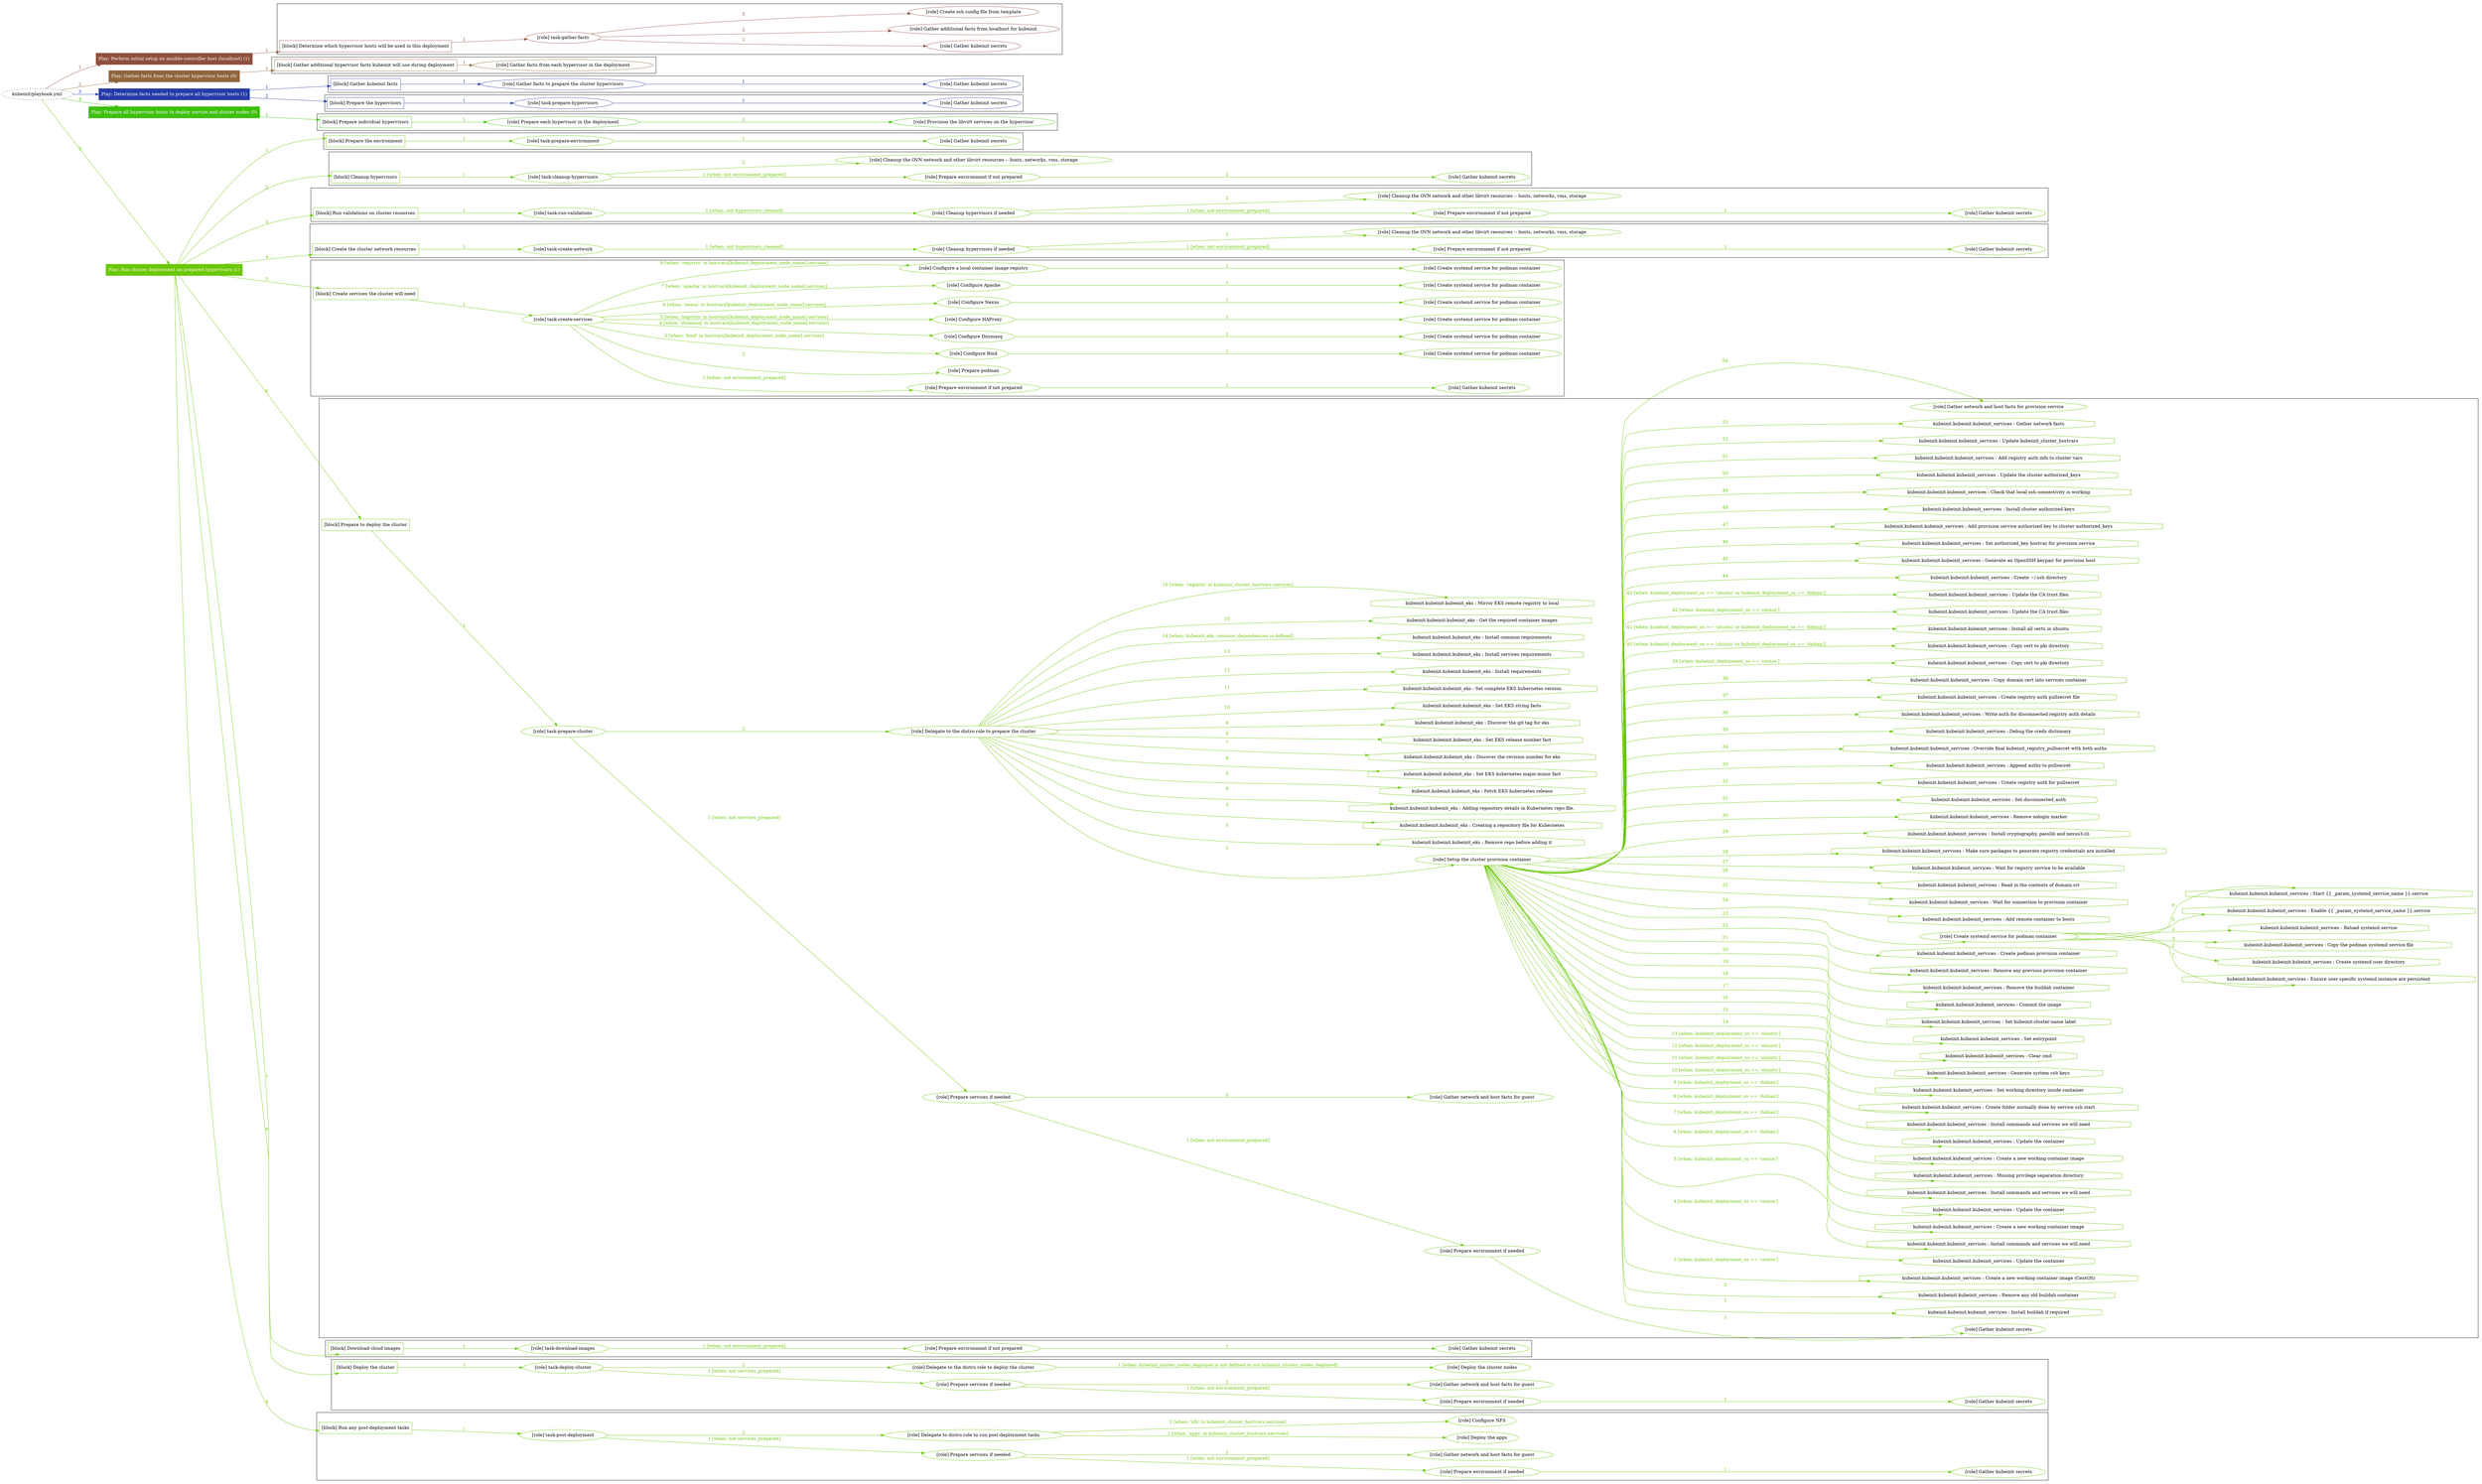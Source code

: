 digraph {
	graph [concentrate=true ordering=in rankdir=LR ratio=fill]
	edge [esep=5 sep=10]
	"kubeinit/playbook.yml" [URL="/home/runner/work/kubeinit/kubeinit/kubeinit/playbook.yml" id=playbook_d716348f style=dotted]
	"kubeinit/playbook.yml" -> play_deb052f9 [label="1 " color="#8f503d" fontcolor="#8f503d" id=edge_3c6fe18a labeltooltip="1 " tooltip="1 "]
	subgraph "Play: Perform initial setup on ansible-controller host (localhost) (1)" {
		play_deb052f9 [label="Play: Perform initial setup on ansible-controller host (localhost) (1)" URL="/home/runner/work/kubeinit/kubeinit/kubeinit/playbook.yml" color="#8f503d" fontcolor="#ffffff" id=play_deb052f9 shape=box style=filled tooltip=localhost]
		play_deb052f9 -> block_c2d9dfe1 [label=1 color="#8f503d" fontcolor="#8f503d" id=edge_a2e0d452 labeltooltip=1 tooltip=1]
		subgraph cluster_block_c2d9dfe1 {
			block_c2d9dfe1 [label="[block] Determine which hypervisor hosts will be used in this deployment" URL="/home/runner/work/kubeinit/kubeinit/kubeinit/playbook.yml" color="#8f503d" id=block_c2d9dfe1 labeltooltip="Determine which hypervisor hosts will be used in this deployment" shape=box tooltip="Determine which hypervisor hosts will be used in this deployment"]
			block_c2d9dfe1 -> role_2d6b7c09 [label="1 " color="#8f503d" fontcolor="#8f503d" id=edge_f917430e labeltooltip="1 " tooltip="1 "]
			subgraph "task-gather-facts" {
				role_2d6b7c09 [label="[role] task-gather-facts" URL="/home/runner/work/kubeinit/kubeinit/kubeinit/playbook.yml" color="#8f503d" id=role_2d6b7c09 tooltip="task-gather-facts"]
				role_2d6b7c09 -> role_431af3cc [label="1 " color="#8f503d" fontcolor="#8f503d" id=edge_c7e65490 labeltooltip="1 " tooltip="1 "]
				subgraph "Gather kubeinit secrets" {
					role_431af3cc [label="[role] Gather kubeinit secrets" URL="/home/runner/.ansible/collections/ansible_collections/kubeinit/kubeinit/roles/kubeinit_prepare/tasks/build_hypervisors_group.yml" color="#8f503d" id=role_431af3cc tooltip="Gather kubeinit secrets"]
				}
				role_2d6b7c09 -> role_4a88d313 [label="2 " color="#8f503d" fontcolor="#8f503d" id=edge_ddd38442 labeltooltip="2 " tooltip="2 "]
				subgraph "Gather additional facts from localhost for kubeinit" {
					role_4a88d313 [label="[role] Gather additional facts from localhost for kubeinit" URL="/home/runner/.ansible/collections/ansible_collections/kubeinit/kubeinit/roles/kubeinit_prepare/tasks/build_hypervisors_group.yml" color="#8f503d" id=role_4a88d313 tooltip="Gather additional facts from localhost for kubeinit"]
				}
				role_2d6b7c09 -> role_2b10573b [label="3 " color="#8f503d" fontcolor="#8f503d" id=edge_5844c2fc labeltooltip="3 " tooltip="3 "]
				subgraph "Create ssh config file from template" {
					role_2b10573b [label="[role] Create ssh config file from template" URL="/home/runner/.ansible/collections/ansible_collections/kubeinit/kubeinit/roles/kubeinit_prepare/tasks/build_hypervisors_group.yml" color="#8f503d" id=role_2b10573b tooltip="Create ssh config file from template"]
				}
			}
		}
	}
	"kubeinit/playbook.yml" -> play_fded61d6 [label="2 " color="#8f653d" fontcolor="#8f653d" id=edge_8b18fb54 labeltooltip="2 " tooltip="2 "]
	subgraph "Play: Gather facts from the cluster hypervisor hosts (0)" {
		play_fded61d6 [label="Play: Gather facts from the cluster hypervisor hosts (0)" URL="/home/runner/work/kubeinit/kubeinit/kubeinit/playbook.yml" color="#8f653d" fontcolor="#ffffff" id=play_fded61d6 shape=box style=filled tooltip="Play: Gather facts from the cluster hypervisor hosts (0)"]
		play_fded61d6 -> block_4e327191 [label=1 color="#8f653d" fontcolor="#8f653d" id=edge_b69fde51 labeltooltip=1 tooltip=1]
		subgraph cluster_block_4e327191 {
			block_4e327191 [label="[block] Gather additional hypervisor facts kubeinit will use during deployment" URL="/home/runner/work/kubeinit/kubeinit/kubeinit/playbook.yml" color="#8f653d" id=block_4e327191 labeltooltip="Gather additional hypervisor facts kubeinit will use during deployment" shape=box tooltip="Gather additional hypervisor facts kubeinit will use during deployment"]
			block_4e327191 -> role_4b805615 [label="1 " color="#8f653d" fontcolor="#8f653d" id=edge_c40ef8fd labeltooltip="1 " tooltip="1 "]
			subgraph "Gather facts from each hypervisor in the deployment" {
				role_4b805615 [label="[role] Gather facts from each hypervisor in the deployment" URL="/home/runner/work/kubeinit/kubeinit/kubeinit/playbook.yml" color="#8f653d" id=role_4b805615 tooltip="Gather facts from each hypervisor in the deployment"]
			}
		}
	}
	"kubeinit/playbook.yml" -> play_1cbbf7a4 [label="3 " color="#253ca7" fontcolor="#253ca7" id=edge_e480275e labeltooltip="3 " tooltip="3 "]
	subgraph "Play: Determine facts needed to prepare all hypervisor hosts (1)" {
		play_1cbbf7a4 [label="Play: Determine facts needed to prepare all hypervisor hosts (1)" URL="/home/runner/work/kubeinit/kubeinit/kubeinit/playbook.yml" color="#253ca7" fontcolor="#ffffff" id=play_1cbbf7a4 shape=box style=filled tooltip=localhost]
		play_1cbbf7a4 -> block_4257ed7c [label=1 color="#253ca7" fontcolor="#253ca7" id=edge_4f48e7f3 labeltooltip=1 tooltip=1]
		subgraph cluster_block_4257ed7c {
			block_4257ed7c [label="[block] Gather kubeinit facts" URL="/home/runner/work/kubeinit/kubeinit/kubeinit/playbook.yml" color="#253ca7" id=block_4257ed7c labeltooltip="Gather kubeinit facts" shape=box tooltip="Gather kubeinit facts"]
			block_4257ed7c -> role_839c7025 [label="1 " color="#253ca7" fontcolor="#253ca7" id=edge_f449ec22 labeltooltip="1 " tooltip="1 "]
			subgraph "Gather facts to prepare the cluster hypervisors" {
				role_839c7025 [label="[role] Gather facts to prepare the cluster hypervisors" URL="/home/runner/work/kubeinit/kubeinit/kubeinit/playbook.yml" color="#253ca7" id=role_839c7025 tooltip="Gather facts to prepare the cluster hypervisors"]
				role_839c7025 -> role_60eda644 [label="1 " color="#253ca7" fontcolor="#253ca7" id=edge_5092ca84 labeltooltip="1 " tooltip="1 "]
				subgraph "Gather kubeinit secrets" {
					role_60eda644 [label="[role] Gather kubeinit secrets" URL="/home/runner/.ansible/collections/ansible_collections/kubeinit/kubeinit/roles/kubeinit_prepare/tasks/gather_kubeinit_facts.yml" color="#253ca7" id=role_60eda644 tooltip="Gather kubeinit secrets"]
				}
			}
		}
		play_1cbbf7a4 -> block_edf4a1ec [label=2 color="#253ca7" fontcolor="#253ca7" id=edge_85eb2455 labeltooltip=2 tooltip=2]
		subgraph cluster_block_edf4a1ec {
			block_edf4a1ec [label="[block] Prepare the hypervisors" URL="/home/runner/work/kubeinit/kubeinit/kubeinit/playbook.yml" color="#253ca7" id=block_edf4a1ec labeltooltip="Prepare the hypervisors" shape=box tooltip="Prepare the hypervisors"]
			block_edf4a1ec -> role_4124ae0a [label="1 " color="#253ca7" fontcolor="#253ca7" id=edge_ec70661d labeltooltip="1 " tooltip="1 "]
			subgraph "task-prepare-hypervisors" {
				role_4124ae0a [label="[role] task-prepare-hypervisors" URL="/home/runner/work/kubeinit/kubeinit/kubeinit/playbook.yml" color="#253ca7" id=role_4124ae0a tooltip="task-prepare-hypervisors"]
				role_4124ae0a -> role_680838dc [label="1 " color="#253ca7" fontcolor="#253ca7" id=edge_30a281a7 labeltooltip="1 " tooltip="1 "]
				subgraph "Gather kubeinit secrets" {
					role_680838dc [label="[role] Gather kubeinit secrets" URL="/home/runner/.ansible/collections/ansible_collections/kubeinit/kubeinit/roles/kubeinit_prepare/tasks/gather_kubeinit_facts.yml" color="#253ca7" id=role_680838dc tooltip="Gather kubeinit secrets"]
				}
			}
		}
	}
	"kubeinit/playbook.yml" -> play_f749fbb8 [label="4 " color="#3ec00c" fontcolor="#3ec00c" id=edge_60f12ff0 labeltooltip="4 " tooltip="4 "]
	subgraph "Play: Prepare all hypervisor hosts to deploy service and cluster nodes (0)" {
		play_f749fbb8 [label="Play: Prepare all hypervisor hosts to deploy service and cluster nodes (0)" URL="/home/runner/work/kubeinit/kubeinit/kubeinit/playbook.yml" color="#3ec00c" fontcolor="#ffffff" id=play_f749fbb8 shape=box style=filled tooltip="Play: Prepare all hypervisor hosts to deploy service and cluster nodes (0)"]
		play_f749fbb8 -> block_f3031bbc [label=1 color="#3ec00c" fontcolor="#3ec00c" id=edge_aa309566 labeltooltip=1 tooltip=1]
		subgraph cluster_block_f3031bbc {
			block_f3031bbc [label="[block] Prepare individual hypervisors" URL="/home/runner/work/kubeinit/kubeinit/kubeinit/playbook.yml" color="#3ec00c" id=block_f3031bbc labeltooltip="Prepare individual hypervisors" shape=box tooltip="Prepare individual hypervisors"]
			block_f3031bbc -> role_c1a4e4ae [label="1 " color="#3ec00c" fontcolor="#3ec00c" id=edge_01202c1c labeltooltip="1 " tooltip="1 "]
			subgraph "Prepare each hypervisor in the deployment" {
				role_c1a4e4ae [label="[role] Prepare each hypervisor in the deployment" URL="/home/runner/work/kubeinit/kubeinit/kubeinit/playbook.yml" color="#3ec00c" id=role_c1a4e4ae tooltip="Prepare each hypervisor in the deployment"]
				role_c1a4e4ae -> role_840c25e5 [label="1 " color="#3ec00c" fontcolor="#3ec00c" id=edge_65bde9bf labeltooltip="1 " tooltip="1 "]
				subgraph "Provision the libvirt services on the hypervisor" {
					role_840c25e5 [label="[role] Provision the libvirt services on the hypervisor" URL="/home/runner/.ansible/collections/ansible_collections/kubeinit/kubeinit/roles/kubeinit_prepare/tasks/prepare_hypervisor.yml" color="#3ec00c" id=role_840c25e5 tooltip="Provision the libvirt services on the hypervisor"]
				}
			}
		}
	}
	"kubeinit/playbook.yml" -> play_cf900553 [label="5 " color="#6ac705" fontcolor="#6ac705" id=edge_f05379c9 labeltooltip="5 " tooltip="5 "]
	subgraph "Play: Run cluster deployment on prepared hypervisors (1)" {
		play_cf900553 [label="Play: Run cluster deployment on prepared hypervisors (1)" URL="/home/runner/work/kubeinit/kubeinit/kubeinit/playbook.yml" color="#6ac705" fontcolor="#ffffff" id=play_cf900553 shape=box style=filled tooltip=localhost]
		play_cf900553 -> block_093840cc [label=1 color="#6ac705" fontcolor="#6ac705" id=edge_f5874749 labeltooltip=1 tooltip=1]
		subgraph cluster_block_093840cc {
			block_093840cc [label="[block] Prepare the environment" URL="/home/runner/work/kubeinit/kubeinit/kubeinit/playbook.yml" color="#6ac705" id=block_093840cc labeltooltip="Prepare the environment" shape=box tooltip="Prepare the environment"]
			block_093840cc -> role_d90eea9a [label="1 " color="#6ac705" fontcolor="#6ac705" id=edge_497b863a labeltooltip="1 " tooltip="1 "]
			subgraph "task-prepare-environment" {
				role_d90eea9a [label="[role] task-prepare-environment" URL="/home/runner/work/kubeinit/kubeinit/kubeinit/playbook.yml" color="#6ac705" id=role_d90eea9a tooltip="task-prepare-environment"]
				role_d90eea9a -> role_6db05faf [label="1 " color="#6ac705" fontcolor="#6ac705" id=edge_c28681d2 labeltooltip="1 " tooltip="1 "]
				subgraph "Gather kubeinit secrets" {
					role_6db05faf [label="[role] Gather kubeinit secrets" URL="/home/runner/.ansible/collections/ansible_collections/kubeinit/kubeinit/roles/kubeinit_prepare/tasks/gather_kubeinit_facts.yml" color="#6ac705" id=role_6db05faf tooltip="Gather kubeinit secrets"]
				}
			}
		}
		play_cf900553 -> block_d7666d1c [label=2 color="#6ac705" fontcolor="#6ac705" id=edge_0bf42101 labeltooltip=2 tooltip=2]
		subgraph cluster_block_d7666d1c {
			block_d7666d1c [label="[block] Cleanup hypervisors" URL="/home/runner/work/kubeinit/kubeinit/kubeinit/playbook.yml" color="#6ac705" id=block_d7666d1c labeltooltip="Cleanup hypervisors" shape=box tooltip="Cleanup hypervisors"]
			block_d7666d1c -> role_d1d7181f [label="1 " color="#6ac705" fontcolor="#6ac705" id=edge_58fdf447 labeltooltip="1 " tooltip="1 "]
			subgraph "task-cleanup-hypervisors" {
				role_d1d7181f [label="[role] task-cleanup-hypervisors" URL="/home/runner/work/kubeinit/kubeinit/kubeinit/playbook.yml" color="#6ac705" id=role_d1d7181f tooltip="task-cleanup-hypervisors"]
				role_d1d7181f -> role_013a5812 [label="1 [when: not environment_prepared]" color="#6ac705" fontcolor="#6ac705" id=edge_df79405b labeltooltip="1 [when: not environment_prepared]" tooltip="1 [when: not environment_prepared]"]
				subgraph "Prepare environment if not prepared" {
					role_013a5812 [label="[role] Prepare environment if not prepared" URL="/home/runner/.ansible/collections/ansible_collections/kubeinit/kubeinit/roles/kubeinit_prepare/tasks/cleanup_hypervisors.yml" color="#6ac705" id=role_013a5812 tooltip="Prepare environment if not prepared"]
					role_013a5812 -> role_55ed4e27 [label="1 " color="#6ac705" fontcolor="#6ac705" id=edge_f64d0c38 labeltooltip="1 " tooltip="1 "]
					subgraph "Gather kubeinit secrets" {
						role_55ed4e27 [label="[role] Gather kubeinit secrets" URL="/home/runner/.ansible/collections/ansible_collections/kubeinit/kubeinit/roles/kubeinit_prepare/tasks/gather_kubeinit_facts.yml" color="#6ac705" id=role_55ed4e27 tooltip="Gather kubeinit secrets"]
					}
				}
				role_d1d7181f -> role_cb9234f8 [label="2 " color="#6ac705" fontcolor="#6ac705" id=edge_92318086 labeltooltip="2 " tooltip="2 "]
				subgraph "Cleanup the OVN network and other libvirt resources -- hosts, networks, vms, storage" {
					role_cb9234f8 [label="[role] Cleanup the OVN network and other libvirt resources -- hosts, networks, vms, storage" URL="/home/runner/.ansible/collections/ansible_collections/kubeinit/kubeinit/roles/kubeinit_prepare/tasks/cleanup_hypervisors.yml" color="#6ac705" id=role_cb9234f8 tooltip="Cleanup the OVN network and other libvirt resources -- hosts, networks, vms, storage"]
				}
			}
		}
		play_cf900553 -> block_038dfece [label=3 color="#6ac705" fontcolor="#6ac705" id=edge_e6b12823 labeltooltip=3 tooltip=3]
		subgraph cluster_block_038dfece {
			block_038dfece [label="[block] Run validations on cluster resources" URL="/home/runner/work/kubeinit/kubeinit/kubeinit/playbook.yml" color="#6ac705" id=block_038dfece labeltooltip="Run validations on cluster resources" shape=box tooltip="Run validations on cluster resources"]
			block_038dfece -> role_fc8cd5a0 [label="1 " color="#6ac705" fontcolor="#6ac705" id=edge_bfc3344f labeltooltip="1 " tooltip="1 "]
			subgraph "task-run-validations" {
				role_fc8cd5a0 [label="[role] task-run-validations" URL="/home/runner/work/kubeinit/kubeinit/kubeinit/playbook.yml" color="#6ac705" id=role_fc8cd5a0 tooltip="task-run-validations"]
				role_fc8cd5a0 -> role_e3cb6716 [label="1 [when: not hypervisors_cleaned]" color="#6ac705" fontcolor="#6ac705" id=edge_b48c0053 labeltooltip="1 [when: not hypervisors_cleaned]" tooltip="1 [when: not hypervisors_cleaned]"]
				subgraph "Cleanup hypervisors if needed" {
					role_e3cb6716 [label="[role] Cleanup hypervisors if needed" URL="/home/runner/.ansible/collections/ansible_collections/kubeinit/kubeinit/roles/kubeinit_validations/tasks/main.yml" color="#6ac705" id=role_e3cb6716 tooltip="Cleanup hypervisors if needed"]
					role_e3cb6716 -> role_75f8f121 [label="1 [when: not environment_prepared]" color="#6ac705" fontcolor="#6ac705" id=edge_ecea9d2a labeltooltip="1 [when: not environment_prepared]" tooltip="1 [when: not environment_prepared]"]
					subgraph "Prepare environment if not prepared" {
						role_75f8f121 [label="[role] Prepare environment if not prepared" URL="/home/runner/.ansible/collections/ansible_collections/kubeinit/kubeinit/roles/kubeinit_prepare/tasks/cleanup_hypervisors.yml" color="#6ac705" id=role_75f8f121 tooltip="Prepare environment if not prepared"]
						role_75f8f121 -> role_7cead2b4 [label="1 " color="#6ac705" fontcolor="#6ac705" id=edge_f837f273 labeltooltip="1 " tooltip="1 "]
						subgraph "Gather kubeinit secrets" {
							role_7cead2b4 [label="[role] Gather kubeinit secrets" URL="/home/runner/.ansible/collections/ansible_collections/kubeinit/kubeinit/roles/kubeinit_prepare/tasks/gather_kubeinit_facts.yml" color="#6ac705" id=role_7cead2b4 tooltip="Gather kubeinit secrets"]
						}
					}
					role_e3cb6716 -> role_390cd9e4 [label="2 " color="#6ac705" fontcolor="#6ac705" id=edge_e5d30743 labeltooltip="2 " tooltip="2 "]
					subgraph "Cleanup the OVN network and other libvirt resources -- hosts, networks, vms, storage" {
						role_390cd9e4 [label="[role] Cleanup the OVN network and other libvirt resources -- hosts, networks, vms, storage" URL="/home/runner/.ansible/collections/ansible_collections/kubeinit/kubeinit/roles/kubeinit_prepare/tasks/cleanup_hypervisors.yml" color="#6ac705" id=role_390cd9e4 tooltip="Cleanup the OVN network and other libvirt resources -- hosts, networks, vms, storage"]
					}
				}
			}
		}
		play_cf900553 -> block_056158b5 [label=4 color="#6ac705" fontcolor="#6ac705" id=edge_be69c976 labeltooltip=4 tooltip=4]
		subgraph cluster_block_056158b5 {
			block_056158b5 [label="[block] Create the cluster network resources" URL="/home/runner/work/kubeinit/kubeinit/kubeinit/playbook.yml" color="#6ac705" id=block_056158b5 labeltooltip="Create the cluster network resources" shape=box tooltip="Create the cluster network resources"]
			block_056158b5 -> role_530b10ea [label="1 " color="#6ac705" fontcolor="#6ac705" id=edge_302ab709 labeltooltip="1 " tooltip="1 "]
			subgraph "task-create-network" {
				role_530b10ea [label="[role] task-create-network" URL="/home/runner/work/kubeinit/kubeinit/kubeinit/playbook.yml" color="#6ac705" id=role_530b10ea tooltip="task-create-network"]
				role_530b10ea -> role_dc2c91aa [label="1 [when: not hypervisors_cleaned]" color="#6ac705" fontcolor="#6ac705" id=edge_59a59860 labeltooltip="1 [when: not hypervisors_cleaned]" tooltip="1 [when: not hypervisors_cleaned]"]
				subgraph "Cleanup hypervisors if needed" {
					role_dc2c91aa [label="[role] Cleanup hypervisors if needed" URL="/home/runner/.ansible/collections/ansible_collections/kubeinit/kubeinit/roles/kubeinit_libvirt/tasks/create_network.yml" color="#6ac705" id=role_dc2c91aa tooltip="Cleanup hypervisors if needed"]
					role_dc2c91aa -> role_32174e31 [label="1 [when: not environment_prepared]" color="#6ac705" fontcolor="#6ac705" id=edge_48e64856 labeltooltip="1 [when: not environment_prepared]" tooltip="1 [when: not environment_prepared]"]
					subgraph "Prepare environment if not prepared" {
						role_32174e31 [label="[role] Prepare environment if not prepared" URL="/home/runner/.ansible/collections/ansible_collections/kubeinit/kubeinit/roles/kubeinit_prepare/tasks/cleanup_hypervisors.yml" color="#6ac705" id=role_32174e31 tooltip="Prepare environment if not prepared"]
						role_32174e31 -> role_690bf097 [label="1 " color="#6ac705" fontcolor="#6ac705" id=edge_7942faec labeltooltip="1 " tooltip="1 "]
						subgraph "Gather kubeinit secrets" {
							role_690bf097 [label="[role] Gather kubeinit secrets" URL="/home/runner/.ansible/collections/ansible_collections/kubeinit/kubeinit/roles/kubeinit_prepare/tasks/gather_kubeinit_facts.yml" color="#6ac705" id=role_690bf097 tooltip="Gather kubeinit secrets"]
						}
					}
					role_dc2c91aa -> role_0294413f [label="2 " color="#6ac705" fontcolor="#6ac705" id=edge_4f02fde3 labeltooltip="2 " tooltip="2 "]
					subgraph "Cleanup the OVN network and other libvirt resources -- hosts, networks, vms, storage" {
						role_0294413f [label="[role] Cleanup the OVN network and other libvirt resources -- hosts, networks, vms, storage" URL="/home/runner/.ansible/collections/ansible_collections/kubeinit/kubeinit/roles/kubeinit_prepare/tasks/cleanup_hypervisors.yml" color="#6ac705" id=role_0294413f tooltip="Cleanup the OVN network and other libvirt resources -- hosts, networks, vms, storage"]
					}
				}
			}
		}
		play_cf900553 -> block_d03f35d1 [label=5 color="#6ac705" fontcolor="#6ac705" id=edge_63e8cb40 labeltooltip=5 tooltip=5]
		subgraph cluster_block_d03f35d1 {
			block_d03f35d1 [label="[block] Create services the cluster will need" URL="/home/runner/work/kubeinit/kubeinit/kubeinit/playbook.yml" color="#6ac705" id=block_d03f35d1 labeltooltip="Create services the cluster will need" shape=box tooltip="Create services the cluster will need"]
			block_d03f35d1 -> role_db51d72b [label="1 " color="#6ac705" fontcolor="#6ac705" id=edge_4382ded1 labeltooltip="1 " tooltip="1 "]
			subgraph "task-create-services" {
				role_db51d72b [label="[role] task-create-services" URL="/home/runner/work/kubeinit/kubeinit/kubeinit/playbook.yml" color="#6ac705" id=role_db51d72b tooltip="task-create-services"]
				role_db51d72b -> role_68dae123 [label="1 [when: not environment_prepared]" color="#6ac705" fontcolor="#6ac705" id=edge_6f673980 labeltooltip="1 [when: not environment_prepared]" tooltip="1 [when: not environment_prepared]"]
				subgraph "Prepare environment if not prepared" {
					role_68dae123 [label="[role] Prepare environment if not prepared" URL="/home/runner/.ansible/collections/ansible_collections/kubeinit/kubeinit/roles/kubeinit_services/tasks/main.yml" color="#6ac705" id=role_68dae123 tooltip="Prepare environment if not prepared"]
					role_68dae123 -> role_b354b83d [label="1 " color="#6ac705" fontcolor="#6ac705" id=edge_d474079c labeltooltip="1 " tooltip="1 "]
					subgraph "Gather kubeinit secrets" {
						role_b354b83d [label="[role] Gather kubeinit secrets" URL="/home/runner/.ansible/collections/ansible_collections/kubeinit/kubeinit/roles/kubeinit_prepare/tasks/gather_kubeinit_facts.yml" color="#6ac705" id=role_b354b83d tooltip="Gather kubeinit secrets"]
					}
				}
				role_db51d72b -> role_14e73d60 [label="2 " color="#6ac705" fontcolor="#6ac705" id=edge_23246044 labeltooltip="2 " tooltip="2 "]
				subgraph "Prepare podman" {
					role_14e73d60 [label="[role] Prepare podman" URL="/home/runner/.ansible/collections/ansible_collections/kubeinit/kubeinit/roles/kubeinit_services/tasks/00_create_service_pod.yml" color="#6ac705" id=role_14e73d60 tooltip="Prepare podman"]
				}
				role_db51d72b -> role_8cc21d3b [label="3 [when: 'bind' in hostvars[kubeinit_deployment_node_name].services]" color="#6ac705" fontcolor="#6ac705" id=edge_60191e5a labeltooltip="3 [when: 'bind' in hostvars[kubeinit_deployment_node_name].services]" tooltip="3 [when: 'bind' in hostvars[kubeinit_deployment_node_name].services]"]
				subgraph "Configure Bind" {
					role_8cc21d3b [label="[role] Configure Bind" URL="/home/runner/.ansible/collections/ansible_collections/kubeinit/kubeinit/roles/kubeinit_services/tasks/start_services_containers.yml" color="#6ac705" id=role_8cc21d3b tooltip="Configure Bind"]
					role_8cc21d3b -> role_fa3a0744 [label="1 " color="#6ac705" fontcolor="#6ac705" id=edge_05e14b37 labeltooltip="1 " tooltip="1 "]
					subgraph "Create systemd service for podman container" {
						role_fa3a0744 [label="[role] Create systemd service for podman container" URL="/home/runner/.ansible/collections/ansible_collections/kubeinit/kubeinit/roles/kubeinit_bind/tasks/main.yml" color="#6ac705" id=role_fa3a0744 tooltip="Create systemd service for podman container"]
					}
				}
				role_db51d72b -> role_1d4ff571 [label="4 [when: 'dnsmasq' in hostvars[kubeinit_deployment_node_name].services]" color="#6ac705" fontcolor="#6ac705" id=edge_a9787708 labeltooltip="4 [when: 'dnsmasq' in hostvars[kubeinit_deployment_node_name].services]" tooltip="4 [when: 'dnsmasq' in hostvars[kubeinit_deployment_node_name].services]"]
				subgraph "Configure Dnsmasq" {
					role_1d4ff571 [label="[role] Configure Dnsmasq" URL="/home/runner/.ansible/collections/ansible_collections/kubeinit/kubeinit/roles/kubeinit_services/tasks/start_services_containers.yml" color="#6ac705" id=role_1d4ff571 tooltip="Configure Dnsmasq"]
					role_1d4ff571 -> role_78c4774a [label="1 " color="#6ac705" fontcolor="#6ac705" id=edge_17162d8d labeltooltip="1 " tooltip="1 "]
					subgraph "Create systemd service for podman container" {
						role_78c4774a [label="[role] Create systemd service for podman container" URL="/home/runner/.ansible/collections/ansible_collections/kubeinit/kubeinit/roles/kubeinit_dnsmasq/tasks/main.yml" color="#6ac705" id=role_78c4774a tooltip="Create systemd service for podman container"]
					}
				}
				role_db51d72b -> role_53b7125d [label="5 [when: 'haproxy' in hostvars[kubeinit_deployment_node_name].services]" color="#6ac705" fontcolor="#6ac705" id=edge_03d7cd50 labeltooltip="5 [when: 'haproxy' in hostvars[kubeinit_deployment_node_name].services]" tooltip="5 [when: 'haproxy' in hostvars[kubeinit_deployment_node_name].services]"]
				subgraph "Configure HAProxy" {
					role_53b7125d [label="[role] Configure HAProxy" URL="/home/runner/.ansible/collections/ansible_collections/kubeinit/kubeinit/roles/kubeinit_services/tasks/start_services_containers.yml" color="#6ac705" id=role_53b7125d tooltip="Configure HAProxy"]
					role_53b7125d -> role_60c05043 [label="1 " color="#6ac705" fontcolor="#6ac705" id=edge_cd543297 labeltooltip="1 " tooltip="1 "]
					subgraph "Create systemd service for podman container" {
						role_60c05043 [label="[role] Create systemd service for podman container" URL="/home/runner/.ansible/collections/ansible_collections/kubeinit/kubeinit/roles/kubeinit_haproxy/tasks/main.yml" color="#6ac705" id=role_60c05043 tooltip="Create systemd service for podman container"]
					}
				}
				role_db51d72b -> role_5f90e430 [label="6 [when: 'nexus' in hostvars[kubeinit_deployment_node_name].services]" color="#6ac705" fontcolor="#6ac705" id=edge_4931fc85 labeltooltip="6 [when: 'nexus' in hostvars[kubeinit_deployment_node_name].services]" tooltip="6 [when: 'nexus' in hostvars[kubeinit_deployment_node_name].services]"]
				subgraph "Configure Nexus" {
					role_5f90e430 [label="[role] Configure Nexus" URL="/home/runner/.ansible/collections/ansible_collections/kubeinit/kubeinit/roles/kubeinit_services/tasks/start_services_containers.yml" color="#6ac705" id=role_5f90e430 tooltip="Configure Nexus"]
					role_5f90e430 -> role_1cbc3efe [label="1 " color="#6ac705" fontcolor="#6ac705" id=edge_98c53242 labeltooltip="1 " tooltip="1 "]
					subgraph "Create systemd service for podman container" {
						role_1cbc3efe [label="[role] Create systemd service for podman container" URL="/home/runner/.ansible/collections/ansible_collections/kubeinit/kubeinit/roles/kubeinit_nexus/tasks/main.yml" color="#6ac705" id=role_1cbc3efe tooltip="Create systemd service for podman container"]
					}
				}
				role_db51d72b -> role_d030bfd6 [label="7 [when: 'apache' in hostvars[kubeinit_deployment_node_name].services]" color="#6ac705" fontcolor="#6ac705" id=edge_6f7a380a labeltooltip="7 [when: 'apache' in hostvars[kubeinit_deployment_node_name].services]" tooltip="7 [when: 'apache' in hostvars[kubeinit_deployment_node_name].services]"]
				subgraph "Configure Apache" {
					role_d030bfd6 [label="[role] Configure Apache" URL="/home/runner/.ansible/collections/ansible_collections/kubeinit/kubeinit/roles/kubeinit_services/tasks/start_services_containers.yml" color="#6ac705" id=role_d030bfd6 tooltip="Configure Apache"]
					role_d030bfd6 -> role_2f669174 [label="1 " color="#6ac705" fontcolor="#6ac705" id=edge_d03747f6 labeltooltip="1 " tooltip="1 "]
					subgraph "Create systemd service for podman container" {
						role_2f669174 [label="[role] Create systemd service for podman container" URL="/home/runner/.ansible/collections/ansible_collections/kubeinit/kubeinit/roles/kubeinit_apache/tasks/main.yml" color="#6ac705" id=role_2f669174 tooltip="Create systemd service for podman container"]
					}
				}
				role_db51d72b -> role_c9a86f6d [label="8 [when: 'registry' in hostvars[kubeinit_deployment_node_name].services]" color="#6ac705" fontcolor="#6ac705" id=edge_250035c2 labeltooltip="8 [when: 'registry' in hostvars[kubeinit_deployment_node_name].services]" tooltip="8 [when: 'registry' in hostvars[kubeinit_deployment_node_name].services]"]
				subgraph "Configure a local container image registry" {
					role_c9a86f6d [label="[role] Configure a local container image registry" URL="/home/runner/.ansible/collections/ansible_collections/kubeinit/kubeinit/roles/kubeinit_services/tasks/start_services_containers.yml" color="#6ac705" id=role_c9a86f6d tooltip="Configure a local container image registry"]
					role_c9a86f6d -> role_d232a193 [label="1 " color="#6ac705" fontcolor="#6ac705" id=edge_31f50115 labeltooltip="1 " tooltip="1 "]
					subgraph "Create systemd service for podman container" {
						role_d232a193 [label="[role] Create systemd service for podman container" URL="/home/runner/.ansible/collections/ansible_collections/kubeinit/kubeinit/roles/kubeinit_registry/tasks/main.yml" color="#6ac705" id=role_d232a193 tooltip="Create systemd service for podman container"]
					}
				}
			}
		}
		play_cf900553 -> block_a10383e8 [label=6 color="#6ac705" fontcolor="#6ac705" id=edge_36d533b0 labeltooltip=6 tooltip=6]
		subgraph cluster_block_a10383e8 {
			block_a10383e8 [label="[block] Prepare to deploy the cluster" URL="/home/runner/work/kubeinit/kubeinit/kubeinit/playbook.yml" color="#6ac705" id=block_a10383e8 labeltooltip="Prepare to deploy the cluster" shape=box tooltip="Prepare to deploy the cluster"]
			block_a10383e8 -> role_e3dca21f [label="1 " color="#6ac705" fontcolor="#6ac705" id=edge_d2d478b2 labeltooltip="1 " tooltip="1 "]
			subgraph "task-prepare-cluster" {
				role_e3dca21f [label="[role] task-prepare-cluster" URL="/home/runner/work/kubeinit/kubeinit/kubeinit/playbook.yml" color="#6ac705" id=role_e3dca21f tooltip="task-prepare-cluster"]
				role_e3dca21f -> role_69899359 [label="1 [when: not services_prepared]" color="#6ac705" fontcolor="#6ac705" id=edge_deb97601 labeltooltip="1 [when: not services_prepared]" tooltip="1 [when: not services_prepared]"]
				subgraph "Prepare services if needed" {
					role_69899359 [label="[role] Prepare services if needed" URL="/home/runner/.ansible/collections/ansible_collections/kubeinit/kubeinit/roles/kubeinit_prepare/tasks/prepare_cluster.yml" color="#6ac705" id=role_69899359 tooltip="Prepare services if needed"]
					role_69899359 -> role_47ae3eff [label="1 [when: not environment_prepared]" color="#6ac705" fontcolor="#6ac705" id=edge_1b1f87de labeltooltip="1 [when: not environment_prepared]" tooltip="1 [when: not environment_prepared]"]
					subgraph "Prepare environment if needed" {
						role_47ae3eff [label="[role] Prepare environment if needed" URL="/home/runner/.ansible/collections/ansible_collections/kubeinit/kubeinit/roles/kubeinit_services/tasks/prepare_services.yml" color="#6ac705" id=role_47ae3eff tooltip="Prepare environment if needed"]
						role_47ae3eff -> role_5cce826a [label="1 " color="#6ac705" fontcolor="#6ac705" id=edge_12873c8d labeltooltip="1 " tooltip="1 "]
						subgraph "Gather kubeinit secrets" {
							role_5cce826a [label="[role] Gather kubeinit secrets" URL="/home/runner/.ansible/collections/ansible_collections/kubeinit/kubeinit/roles/kubeinit_prepare/tasks/gather_kubeinit_facts.yml" color="#6ac705" id=role_5cce826a tooltip="Gather kubeinit secrets"]
						}
					}
					role_69899359 -> role_9bbaa66f [label="2 " color="#6ac705" fontcolor="#6ac705" id=edge_746ce477 labeltooltip="2 " tooltip="2 "]
					subgraph "Gather network and host facts for guest" {
						role_9bbaa66f [label="[role] Gather network and host facts for guest" URL="/home/runner/.ansible/collections/ansible_collections/kubeinit/kubeinit/roles/kubeinit_services/tasks/prepare_services.yml" color="#6ac705" id=role_9bbaa66f tooltip="Gather network and host facts for guest"]
					}
				}
				role_e3dca21f -> role_658d4dd5 [label="2 " color="#6ac705" fontcolor="#6ac705" id=edge_08c46afa labeltooltip="2 " tooltip="2 "]
				subgraph "Delegate to the distro role to prepare the cluster" {
					role_658d4dd5 [label="[role] Delegate to the distro role to prepare the cluster" URL="/home/runner/.ansible/collections/ansible_collections/kubeinit/kubeinit/roles/kubeinit_prepare/tasks/prepare_cluster.yml" color="#6ac705" id=role_658d4dd5 tooltip="Delegate to the distro role to prepare the cluster"]
					role_658d4dd5 -> role_a1656ef0 [label="1 " color="#6ac705" fontcolor="#6ac705" id=edge_ba7f484e labeltooltip="1 " tooltip="1 "]
					subgraph "Setup the cluster provision container" {
						role_a1656ef0 [label="[role] Setup the cluster provision container" URL="/home/runner/.ansible/collections/ansible_collections/kubeinit/kubeinit/roles/kubeinit_eks/tasks/prepare_cluster.yml" color="#6ac705" id=role_a1656ef0 tooltip="Setup the cluster provision container"]
						task_02c0e3b8 [label="kubeinit.kubeinit.kubeinit_services : Install buildah if required" URL="/home/runner/.ansible/collections/ansible_collections/kubeinit/kubeinit/roles/kubeinit_services/tasks/create_provision_container.yml" color="#6ac705" id=task_02c0e3b8 shape=octagon tooltip="kubeinit.kubeinit.kubeinit_services : Install buildah if required"]
						role_a1656ef0 -> task_02c0e3b8 [label="1 " color="#6ac705" fontcolor="#6ac705" id=edge_4c1fe8e6 labeltooltip="1 " tooltip="1 "]
						task_4e49b5d1 [label="kubeinit.kubeinit.kubeinit_services : Remove any old buildah container" URL="/home/runner/.ansible/collections/ansible_collections/kubeinit/kubeinit/roles/kubeinit_services/tasks/create_provision_container.yml" color="#6ac705" id=task_4e49b5d1 shape=octagon tooltip="kubeinit.kubeinit.kubeinit_services : Remove any old buildah container"]
						role_a1656ef0 -> task_4e49b5d1 [label="2 " color="#6ac705" fontcolor="#6ac705" id=edge_e7420f05 labeltooltip="2 " tooltip="2 "]
						task_59f7c39c [label="kubeinit.kubeinit.kubeinit_services : Create a new working container image (CentOS)" URL="/home/runner/.ansible/collections/ansible_collections/kubeinit/kubeinit/roles/kubeinit_services/tasks/create_provision_container.yml" color="#6ac705" id=task_59f7c39c shape=octagon tooltip="kubeinit.kubeinit.kubeinit_services : Create a new working container image (CentOS)"]
						role_a1656ef0 -> task_59f7c39c [label="3 [when: kubeinit_deployment_os == 'centos']" color="#6ac705" fontcolor="#6ac705" id=edge_0520852d labeltooltip="3 [when: kubeinit_deployment_os == 'centos']" tooltip="3 [when: kubeinit_deployment_os == 'centos']"]
						task_33cddbc6 [label="kubeinit.kubeinit.kubeinit_services : Update the container" URL="/home/runner/.ansible/collections/ansible_collections/kubeinit/kubeinit/roles/kubeinit_services/tasks/create_provision_container.yml" color="#6ac705" id=task_33cddbc6 shape=octagon tooltip="kubeinit.kubeinit.kubeinit_services : Update the container"]
						role_a1656ef0 -> task_33cddbc6 [label="4 [when: kubeinit_deployment_os == 'centos']" color="#6ac705" fontcolor="#6ac705" id=edge_dfc7cec4 labeltooltip="4 [when: kubeinit_deployment_os == 'centos']" tooltip="4 [when: kubeinit_deployment_os == 'centos']"]
						task_6130637e [label="kubeinit.kubeinit.kubeinit_services : Install commands and services we will need" URL="/home/runner/.ansible/collections/ansible_collections/kubeinit/kubeinit/roles/kubeinit_services/tasks/create_provision_container.yml" color="#6ac705" id=task_6130637e shape=octagon tooltip="kubeinit.kubeinit.kubeinit_services : Install commands and services we will need"]
						role_a1656ef0 -> task_6130637e [label="5 [when: kubeinit_deployment_os == 'centos']" color="#6ac705" fontcolor="#6ac705" id=edge_7f3fe436 labeltooltip="5 [when: kubeinit_deployment_os == 'centos']" tooltip="5 [when: kubeinit_deployment_os == 'centos']"]
						task_b06762d5 [label="kubeinit.kubeinit.kubeinit_services : Create a new working container image" URL="/home/runner/.ansible/collections/ansible_collections/kubeinit/kubeinit/roles/kubeinit_services/tasks/create_provision_container.yml" color="#6ac705" id=task_b06762d5 shape=octagon tooltip="kubeinit.kubeinit.kubeinit_services : Create a new working container image"]
						role_a1656ef0 -> task_b06762d5 [label="6 [when: kubeinit_deployment_os == 'debian']" color="#6ac705" fontcolor="#6ac705" id=edge_af9811fe labeltooltip="6 [when: kubeinit_deployment_os == 'debian']" tooltip="6 [when: kubeinit_deployment_os == 'debian']"]
						task_94e4819c [label="kubeinit.kubeinit.kubeinit_services : Update the container" URL="/home/runner/.ansible/collections/ansible_collections/kubeinit/kubeinit/roles/kubeinit_services/tasks/create_provision_container.yml" color="#6ac705" id=task_94e4819c shape=octagon tooltip="kubeinit.kubeinit.kubeinit_services : Update the container"]
						role_a1656ef0 -> task_94e4819c [label="7 [when: kubeinit_deployment_os == 'debian']" color="#6ac705" fontcolor="#6ac705" id=edge_9df2c580 labeltooltip="7 [when: kubeinit_deployment_os == 'debian']" tooltip="7 [when: kubeinit_deployment_os == 'debian']"]
						task_faba1fc8 [label="kubeinit.kubeinit.kubeinit_services : Install commands and services we will need" URL="/home/runner/.ansible/collections/ansible_collections/kubeinit/kubeinit/roles/kubeinit_services/tasks/create_provision_container.yml" color="#6ac705" id=task_faba1fc8 shape=octagon tooltip="kubeinit.kubeinit.kubeinit_services : Install commands and services we will need"]
						role_a1656ef0 -> task_faba1fc8 [label="8 [when: kubeinit_deployment_os == 'debian']" color="#6ac705" fontcolor="#6ac705" id=edge_b8e07562 labeltooltip="8 [when: kubeinit_deployment_os == 'debian']" tooltip="8 [when: kubeinit_deployment_os == 'debian']"]
						task_289dbd51 [label="kubeinit.kubeinit.kubeinit_services : Missing privilege separation directory" URL="/home/runner/.ansible/collections/ansible_collections/kubeinit/kubeinit/roles/kubeinit_services/tasks/create_provision_container.yml" color="#6ac705" id=task_289dbd51 shape=octagon tooltip="kubeinit.kubeinit.kubeinit_services : Missing privilege separation directory"]
						role_a1656ef0 -> task_289dbd51 [label="9 [when: kubeinit_deployment_os == 'debian']" color="#6ac705" fontcolor="#6ac705" id=edge_676e8563 labeltooltip="9 [when: kubeinit_deployment_os == 'debian']" tooltip="9 [when: kubeinit_deployment_os == 'debian']"]
						task_6ad34e6b [label="kubeinit.kubeinit.kubeinit_services : Create a new working container image" URL="/home/runner/.ansible/collections/ansible_collections/kubeinit/kubeinit/roles/kubeinit_services/tasks/create_provision_container.yml" color="#6ac705" id=task_6ad34e6b shape=octagon tooltip="kubeinit.kubeinit.kubeinit_services : Create a new working container image"]
						role_a1656ef0 -> task_6ad34e6b [label="10 [when: kubeinit_deployment_os == 'ubuntu']" color="#6ac705" fontcolor="#6ac705" id=edge_1585ee4f labeltooltip="10 [when: kubeinit_deployment_os == 'ubuntu']" tooltip="10 [when: kubeinit_deployment_os == 'ubuntu']"]
						task_d9aa91da [label="kubeinit.kubeinit.kubeinit_services : Update the container" URL="/home/runner/.ansible/collections/ansible_collections/kubeinit/kubeinit/roles/kubeinit_services/tasks/create_provision_container.yml" color="#6ac705" id=task_d9aa91da shape=octagon tooltip="kubeinit.kubeinit.kubeinit_services : Update the container"]
						role_a1656ef0 -> task_d9aa91da [label="11 [when: kubeinit_deployment_os == 'ubuntu']" color="#6ac705" fontcolor="#6ac705" id=edge_df00066f labeltooltip="11 [when: kubeinit_deployment_os == 'ubuntu']" tooltip="11 [when: kubeinit_deployment_os == 'ubuntu']"]
						task_7b62e782 [label="kubeinit.kubeinit.kubeinit_services : Install commands and services we will need" URL="/home/runner/.ansible/collections/ansible_collections/kubeinit/kubeinit/roles/kubeinit_services/tasks/create_provision_container.yml" color="#6ac705" id=task_7b62e782 shape=octagon tooltip="kubeinit.kubeinit.kubeinit_services : Install commands and services we will need"]
						role_a1656ef0 -> task_7b62e782 [label="12 [when: kubeinit_deployment_os == 'ubuntu']" color="#6ac705" fontcolor="#6ac705" id=edge_c1e70428 labeltooltip="12 [when: kubeinit_deployment_os == 'ubuntu']" tooltip="12 [when: kubeinit_deployment_os == 'ubuntu']"]
						task_d0b34db0 [label="kubeinit.kubeinit.kubeinit_services : Create folder normally done by service ssh start" URL="/home/runner/.ansible/collections/ansible_collections/kubeinit/kubeinit/roles/kubeinit_services/tasks/create_provision_container.yml" color="#6ac705" id=task_d0b34db0 shape=octagon tooltip="kubeinit.kubeinit.kubeinit_services : Create folder normally done by service ssh start"]
						role_a1656ef0 -> task_d0b34db0 [label="13 [when: kubeinit_deployment_os == 'ubuntu']" color="#6ac705" fontcolor="#6ac705" id=edge_f301e318 labeltooltip="13 [when: kubeinit_deployment_os == 'ubuntu']" tooltip="13 [when: kubeinit_deployment_os == 'ubuntu']"]
						task_f693462d [label="kubeinit.kubeinit.kubeinit_services : Set working directory inside container" URL="/home/runner/.ansible/collections/ansible_collections/kubeinit/kubeinit/roles/kubeinit_services/tasks/create_provision_container.yml" color="#6ac705" id=task_f693462d shape=octagon tooltip="kubeinit.kubeinit.kubeinit_services : Set working directory inside container"]
						role_a1656ef0 -> task_f693462d [label="14 " color="#6ac705" fontcolor="#6ac705" id=edge_00150d40 labeltooltip="14 " tooltip="14 "]
						task_5c20e068 [label="kubeinit.kubeinit.kubeinit_services : Generate system ssh keys" URL="/home/runner/.ansible/collections/ansible_collections/kubeinit/kubeinit/roles/kubeinit_services/tasks/create_provision_container.yml" color="#6ac705" id=task_5c20e068 shape=octagon tooltip="kubeinit.kubeinit.kubeinit_services : Generate system ssh keys"]
						role_a1656ef0 -> task_5c20e068 [label="15 " color="#6ac705" fontcolor="#6ac705" id=edge_4a956992 labeltooltip="15 " tooltip="15 "]
						task_528bd50c [label="kubeinit.kubeinit.kubeinit_services : Clear cmd" URL="/home/runner/.ansible/collections/ansible_collections/kubeinit/kubeinit/roles/kubeinit_services/tasks/create_provision_container.yml" color="#6ac705" id=task_528bd50c shape=octagon tooltip="kubeinit.kubeinit.kubeinit_services : Clear cmd"]
						role_a1656ef0 -> task_528bd50c [label="16 " color="#6ac705" fontcolor="#6ac705" id=edge_26a1103d labeltooltip="16 " tooltip="16 "]
						task_993bc30d [label="kubeinit.kubeinit.kubeinit_services : Set entrypoint" URL="/home/runner/.ansible/collections/ansible_collections/kubeinit/kubeinit/roles/kubeinit_services/tasks/create_provision_container.yml" color="#6ac705" id=task_993bc30d shape=octagon tooltip="kubeinit.kubeinit.kubeinit_services : Set entrypoint"]
						role_a1656ef0 -> task_993bc30d [label="17 " color="#6ac705" fontcolor="#6ac705" id=edge_31c17749 labeltooltip="17 " tooltip="17 "]
						task_b5c08589 [label="kubeinit.kubeinit.kubeinit_services : Set kubeinit-cluster-name label" URL="/home/runner/.ansible/collections/ansible_collections/kubeinit/kubeinit/roles/kubeinit_services/tasks/create_provision_container.yml" color="#6ac705" id=task_b5c08589 shape=octagon tooltip="kubeinit.kubeinit.kubeinit_services : Set kubeinit-cluster-name label"]
						role_a1656ef0 -> task_b5c08589 [label="18 " color="#6ac705" fontcolor="#6ac705" id=edge_72a355ea labeltooltip="18 " tooltip="18 "]
						task_efcf928d [label="kubeinit.kubeinit.kubeinit_services : Commit the image" URL="/home/runner/.ansible/collections/ansible_collections/kubeinit/kubeinit/roles/kubeinit_services/tasks/create_provision_container.yml" color="#6ac705" id=task_efcf928d shape=octagon tooltip="kubeinit.kubeinit.kubeinit_services : Commit the image"]
						role_a1656ef0 -> task_efcf928d [label="19 " color="#6ac705" fontcolor="#6ac705" id=edge_4224f80b labeltooltip="19 " tooltip="19 "]
						task_02336233 [label="kubeinit.kubeinit.kubeinit_services : Remove the buildah container" URL="/home/runner/.ansible/collections/ansible_collections/kubeinit/kubeinit/roles/kubeinit_services/tasks/create_provision_container.yml" color="#6ac705" id=task_02336233 shape=octagon tooltip="kubeinit.kubeinit.kubeinit_services : Remove the buildah container"]
						role_a1656ef0 -> task_02336233 [label="20 " color="#6ac705" fontcolor="#6ac705" id=edge_aea66f48 labeltooltip="20 " tooltip="20 "]
						task_0064bca6 [label="kubeinit.kubeinit.kubeinit_services : Remove any previous provision container" URL="/home/runner/.ansible/collections/ansible_collections/kubeinit/kubeinit/roles/kubeinit_services/tasks/create_provision_container.yml" color="#6ac705" id=task_0064bca6 shape=octagon tooltip="kubeinit.kubeinit.kubeinit_services : Remove any previous provision container"]
						role_a1656ef0 -> task_0064bca6 [label="21 " color="#6ac705" fontcolor="#6ac705" id=edge_14c29a96 labeltooltip="21 " tooltip="21 "]
						task_740f721e [label="kubeinit.kubeinit.kubeinit_services : Create podman provision container" URL="/home/runner/.ansible/collections/ansible_collections/kubeinit/kubeinit/roles/kubeinit_services/tasks/create_provision_container.yml" color="#6ac705" id=task_740f721e shape=octagon tooltip="kubeinit.kubeinit.kubeinit_services : Create podman provision container"]
						role_a1656ef0 -> task_740f721e [label="22 " color="#6ac705" fontcolor="#6ac705" id=edge_8357b7c0 labeltooltip="22 " tooltip="22 "]
						role_a1656ef0 -> role_5ee83fe1 [label="23 " color="#6ac705" fontcolor="#6ac705" id=edge_9473bbda labeltooltip="23 " tooltip="23 "]
						subgraph "Create systemd service for podman container" {
							role_5ee83fe1 [label="[role] Create systemd service for podman container" URL="/home/runner/.ansible/collections/ansible_collections/kubeinit/kubeinit/roles/kubeinit_services/tasks/create_provision_container.yml" color="#6ac705" id=role_5ee83fe1 tooltip="Create systemd service for podman container"]
							task_ad48854b [label="kubeinit.kubeinit.kubeinit_services : Ensure user specific systemd instance are persistent" URL="/home/runner/.ansible/collections/ansible_collections/kubeinit/kubeinit/roles/kubeinit_services/tasks/create_managed_service.yml" color="#6ac705" id=task_ad48854b shape=octagon tooltip="kubeinit.kubeinit.kubeinit_services : Ensure user specific systemd instance are persistent"]
							role_5ee83fe1 -> task_ad48854b [label="1 " color="#6ac705" fontcolor="#6ac705" id=edge_bea2d1df labeltooltip="1 " tooltip="1 "]
							task_4e6ee731 [label="kubeinit.kubeinit.kubeinit_services : Create systemd user directory" URL="/home/runner/.ansible/collections/ansible_collections/kubeinit/kubeinit/roles/kubeinit_services/tasks/create_managed_service.yml" color="#6ac705" id=task_4e6ee731 shape=octagon tooltip="kubeinit.kubeinit.kubeinit_services : Create systemd user directory"]
							role_5ee83fe1 -> task_4e6ee731 [label="2 " color="#6ac705" fontcolor="#6ac705" id=edge_4aafa0ef labeltooltip="2 " tooltip="2 "]
							task_0c0c1732 [label="kubeinit.kubeinit.kubeinit_services : Copy the podman systemd service file" URL="/home/runner/.ansible/collections/ansible_collections/kubeinit/kubeinit/roles/kubeinit_services/tasks/create_managed_service.yml" color="#6ac705" id=task_0c0c1732 shape=octagon tooltip="kubeinit.kubeinit.kubeinit_services : Copy the podman systemd service file"]
							role_5ee83fe1 -> task_0c0c1732 [label="3 " color="#6ac705" fontcolor="#6ac705" id=edge_1d51f519 labeltooltip="3 " tooltip="3 "]
							task_fab0c850 [label="kubeinit.kubeinit.kubeinit_services : Reload systemd service" URL="/home/runner/.ansible/collections/ansible_collections/kubeinit/kubeinit/roles/kubeinit_services/tasks/create_managed_service.yml" color="#6ac705" id=task_fab0c850 shape=octagon tooltip="kubeinit.kubeinit.kubeinit_services : Reload systemd service"]
							role_5ee83fe1 -> task_fab0c850 [label="4 " color="#6ac705" fontcolor="#6ac705" id=edge_1009060f labeltooltip="4 " tooltip="4 "]
							task_1d6b43ea [label="kubeinit.kubeinit.kubeinit_services : Enable {{ _param_systemd_service_name }}.service" URL="/home/runner/.ansible/collections/ansible_collections/kubeinit/kubeinit/roles/kubeinit_services/tasks/create_managed_service.yml" color="#6ac705" id=task_1d6b43ea shape=octagon tooltip="kubeinit.kubeinit.kubeinit_services : Enable {{ _param_systemd_service_name }}.service"]
							role_5ee83fe1 -> task_1d6b43ea [label="5 " color="#6ac705" fontcolor="#6ac705" id=edge_c2a1bf93 labeltooltip="5 " tooltip="5 "]
							task_559d3848 [label="kubeinit.kubeinit.kubeinit_services : Start {{ _param_systemd_service_name }}.service" URL="/home/runner/.ansible/collections/ansible_collections/kubeinit/kubeinit/roles/kubeinit_services/tasks/create_managed_service.yml" color="#6ac705" id=task_559d3848 shape=octagon tooltip="kubeinit.kubeinit.kubeinit_services : Start {{ _param_systemd_service_name }}.service"]
							role_5ee83fe1 -> task_559d3848 [label="6 " color="#6ac705" fontcolor="#6ac705" id=edge_c1244256 labeltooltip="6 " tooltip="6 "]
						}
						task_e425cd47 [label="kubeinit.kubeinit.kubeinit_services : Add remote container to hosts" URL="/home/runner/.ansible/collections/ansible_collections/kubeinit/kubeinit/roles/kubeinit_services/tasks/create_provision_container.yml" color="#6ac705" id=task_e425cd47 shape=octagon tooltip="kubeinit.kubeinit.kubeinit_services : Add remote container to hosts"]
						role_a1656ef0 -> task_e425cd47 [label="24 " color="#6ac705" fontcolor="#6ac705" id=edge_d4ea5d61 labeltooltip="24 " tooltip="24 "]
						task_3365379f [label="kubeinit.kubeinit.kubeinit_services : Wait for connection to provision container" URL="/home/runner/.ansible/collections/ansible_collections/kubeinit/kubeinit/roles/kubeinit_services/tasks/create_provision_container.yml" color="#6ac705" id=task_3365379f shape=octagon tooltip="kubeinit.kubeinit.kubeinit_services : Wait for connection to provision container"]
						role_a1656ef0 -> task_3365379f [label="25 " color="#6ac705" fontcolor="#6ac705" id=edge_e0fffad0 labeltooltip="25 " tooltip="25 "]
						task_3cd89c6f [label="kubeinit.kubeinit.kubeinit_services : Read in the contents of domain.crt" URL="/home/runner/.ansible/collections/ansible_collections/kubeinit/kubeinit/roles/kubeinit_services/tasks/create_provision_container.yml" color="#6ac705" id=task_3cd89c6f shape=octagon tooltip="kubeinit.kubeinit.kubeinit_services : Read in the contents of domain.crt"]
						role_a1656ef0 -> task_3cd89c6f [label="26 " color="#6ac705" fontcolor="#6ac705" id=edge_8b66d1cd labeltooltip="26 " tooltip="26 "]
						task_08904fc3 [label="kubeinit.kubeinit.kubeinit_services : Wait for registry service to be available" URL="/home/runner/.ansible/collections/ansible_collections/kubeinit/kubeinit/roles/kubeinit_services/tasks/create_provision_container.yml" color="#6ac705" id=task_08904fc3 shape=octagon tooltip="kubeinit.kubeinit.kubeinit_services : Wait for registry service to be available"]
						role_a1656ef0 -> task_08904fc3 [label="27 " color="#6ac705" fontcolor="#6ac705" id=edge_819f739b labeltooltip="27 " tooltip="27 "]
						task_f1269288 [label="kubeinit.kubeinit.kubeinit_services : Make sure packages to generate registry credentials are installed" URL="/home/runner/.ansible/collections/ansible_collections/kubeinit/kubeinit/roles/kubeinit_services/tasks/create_provision_container.yml" color="#6ac705" id=task_f1269288 shape=octagon tooltip="kubeinit.kubeinit.kubeinit_services : Make sure packages to generate registry credentials are installed"]
						role_a1656ef0 -> task_f1269288 [label="28 " color="#6ac705" fontcolor="#6ac705" id=edge_df553388 labeltooltip="28 " tooltip="28 "]
						task_dde6d080 [label="kubeinit.kubeinit.kubeinit_services : Install cryptography, passlib and nexus3-cli" URL="/home/runner/.ansible/collections/ansible_collections/kubeinit/kubeinit/roles/kubeinit_services/tasks/create_provision_container.yml" color="#6ac705" id=task_dde6d080 shape=octagon tooltip="kubeinit.kubeinit.kubeinit_services : Install cryptography, passlib and nexus3-cli"]
						role_a1656ef0 -> task_dde6d080 [label="29 " color="#6ac705" fontcolor="#6ac705" id=edge_10f58f79 labeltooltip="29 " tooltip="29 "]
						task_f0c5870d [label="kubeinit.kubeinit.kubeinit_services : Remove nologin marker" URL="/home/runner/.ansible/collections/ansible_collections/kubeinit/kubeinit/roles/kubeinit_services/tasks/create_provision_container.yml" color="#6ac705" id=task_f0c5870d shape=octagon tooltip="kubeinit.kubeinit.kubeinit_services : Remove nologin marker"]
						role_a1656ef0 -> task_f0c5870d [label="30 " color="#6ac705" fontcolor="#6ac705" id=edge_b59b7e4a labeltooltip="30 " tooltip="30 "]
						task_5763a09b [label="kubeinit.kubeinit.kubeinit_services : Set disconnected_auth" URL="/home/runner/.ansible/collections/ansible_collections/kubeinit/kubeinit/roles/kubeinit_services/tasks/create_provision_container.yml" color="#6ac705" id=task_5763a09b shape=octagon tooltip="kubeinit.kubeinit.kubeinit_services : Set disconnected_auth"]
						role_a1656ef0 -> task_5763a09b [label="31 " color="#6ac705" fontcolor="#6ac705" id=edge_de249047 labeltooltip="31 " tooltip="31 "]
						task_710552a6 [label="kubeinit.kubeinit.kubeinit_services : Create registry auth for pullsecret" URL="/home/runner/.ansible/collections/ansible_collections/kubeinit/kubeinit/roles/kubeinit_services/tasks/create_provision_container.yml" color="#6ac705" id=task_710552a6 shape=octagon tooltip="kubeinit.kubeinit.kubeinit_services : Create registry auth for pullsecret"]
						role_a1656ef0 -> task_710552a6 [label="32 " color="#6ac705" fontcolor="#6ac705" id=edge_b0b1bf8d labeltooltip="32 " tooltip="32 "]
						task_5a918e61 [label="kubeinit.kubeinit.kubeinit_services : Append auths to pullsecret" URL="/home/runner/.ansible/collections/ansible_collections/kubeinit/kubeinit/roles/kubeinit_services/tasks/create_provision_container.yml" color="#6ac705" id=task_5a918e61 shape=octagon tooltip="kubeinit.kubeinit.kubeinit_services : Append auths to pullsecret"]
						role_a1656ef0 -> task_5a918e61 [label="33 " color="#6ac705" fontcolor="#6ac705" id=edge_d140e326 labeltooltip="33 " tooltip="33 "]
						task_4d9fb659 [label="kubeinit.kubeinit.kubeinit_services : Override final kubeinit_registry_pullsecret with both auths" URL="/home/runner/.ansible/collections/ansible_collections/kubeinit/kubeinit/roles/kubeinit_services/tasks/create_provision_container.yml" color="#6ac705" id=task_4d9fb659 shape=octagon tooltip="kubeinit.kubeinit.kubeinit_services : Override final kubeinit_registry_pullsecret with both auths"]
						role_a1656ef0 -> task_4d9fb659 [label="34 " color="#6ac705" fontcolor="#6ac705" id=edge_7111407c labeltooltip="34 " tooltip="34 "]
						task_237ac365 [label="kubeinit.kubeinit.kubeinit_services : Debug the creds dictionary" URL="/home/runner/.ansible/collections/ansible_collections/kubeinit/kubeinit/roles/kubeinit_services/tasks/create_provision_container.yml" color="#6ac705" id=task_237ac365 shape=octagon tooltip="kubeinit.kubeinit.kubeinit_services : Debug the creds dictionary"]
						role_a1656ef0 -> task_237ac365 [label="35 " color="#6ac705" fontcolor="#6ac705" id=edge_2f6275c3 labeltooltip="35 " tooltip="35 "]
						task_a1c09f38 [label="kubeinit.kubeinit.kubeinit_services : Write auth for disconnected registry auth details" URL="/home/runner/.ansible/collections/ansible_collections/kubeinit/kubeinit/roles/kubeinit_services/tasks/create_provision_container.yml" color="#6ac705" id=task_a1c09f38 shape=octagon tooltip="kubeinit.kubeinit.kubeinit_services : Write auth for disconnected registry auth details"]
						role_a1656ef0 -> task_a1c09f38 [label="36 " color="#6ac705" fontcolor="#6ac705" id=edge_29ed4651 labeltooltip="36 " tooltip="36 "]
						task_3cb7c83a [label="kubeinit.kubeinit.kubeinit_services : Create registry auth pullsecret file" URL="/home/runner/.ansible/collections/ansible_collections/kubeinit/kubeinit/roles/kubeinit_services/tasks/create_provision_container.yml" color="#6ac705" id=task_3cb7c83a shape=octagon tooltip="kubeinit.kubeinit.kubeinit_services : Create registry auth pullsecret file"]
						role_a1656ef0 -> task_3cb7c83a [label="37 " color="#6ac705" fontcolor="#6ac705" id=edge_aa97916e labeltooltip="37 " tooltip="37 "]
						task_42ad236c [label="kubeinit.kubeinit.kubeinit_services : Copy domain cert into services container" URL="/home/runner/.ansible/collections/ansible_collections/kubeinit/kubeinit/roles/kubeinit_services/tasks/create_provision_container.yml" color="#6ac705" id=task_42ad236c shape=octagon tooltip="kubeinit.kubeinit.kubeinit_services : Copy domain cert into services container"]
						role_a1656ef0 -> task_42ad236c [label="38 " color="#6ac705" fontcolor="#6ac705" id=edge_e9a89806 labeltooltip="38 " tooltip="38 "]
						task_aecf7742 [label="kubeinit.kubeinit.kubeinit_services : Copy cert to pki directory" URL="/home/runner/.ansible/collections/ansible_collections/kubeinit/kubeinit/roles/kubeinit_services/tasks/create_provision_container.yml" color="#6ac705" id=task_aecf7742 shape=octagon tooltip="kubeinit.kubeinit.kubeinit_services : Copy cert to pki directory"]
						role_a1656ef0 -> task_aecf7742 [label="39 [when: kubeinit_deployment_os == 'centos']" color="#6ac705" fontcolor="#6ac705" id=edge_89673635 labeltooltip="39 [when: kubeinit_deployment_os == 'centos']" tooltip="39 [when: kubeinit_deployment_os == 'centos']"]
						task_d31cd932 [label="kubeinit.kubeinit.kubeinit_services : Copy cert to pki directory" URL="/home/runner/.ansible/collections/ansible_collections/kubeinit/kubeinit/roles/kubeinit_services/tasks/create_provision_container.yml" color="#6ac705" id=task_d31cd932 shape=octagon tooltip="kubeinit.kubeinit.kubeinit_services : Copy cert to pki directory"]
						role_a1656ef0 -> task_d31cd932 [label="40 [when: kubeinit_deployment_os == 'ubuntu' or kubeinit_deployment_os == 'debian']" color="#6ac705" fontcolor="#6ac705" id=edge_1201c29a labeltooltip="40 [when: kubeinit_deployment_os == 'ubuntu' or kubeinit_deployment_os == 'debian']" tooltip="40 [when: kubeinit_deployment_os == 'ubuntu' or kubeinit_deployment_os == 'debian']"]
						task_3058e0b7 [label="kubeinit.kubeinit.kubeinit_services : Install all certs in ubuntu" URL="/home/runner/.ansible/collections/ansible_collections/kubeinit/kubeinit/roles/kubeinit_services/tasks/create_provision_container.yml" color="#6ac705" id=task_3058e0b7 shape=octagon tooltip="kubeinit.kubeinit.kubeinit_services : Install all certs in ubuntu"]
						role_a1656ef0 -> task_3058e0b7 [label="41 [when: kubeinit_deployment_os == 'ubuntu' or kubeinit_deployment_os == 'debian']" color="#6ac705" fontcolor="#6ac705" id=edge_639da870 labeltooltip="41 [when: kubeinit_deployment_os == 'ubuntu' or kubeinit_deployment_os == 'debian']" tooltip="41 [when: kubeinit_deployment_os == 'ubuntu' or kubeinit_deployment_os == 'debian']"]
						task_9034c207 [label="kubeinit.kubeinit.kubeinit_services : Update the CA trust files" URL="/home/runner/.ansible/collections/ansible_collections/kubeinit/kubeinit/roles/kubeinit_services/tasks/create_provision_container.yml" color="#6ac705" id=task_9034c207 shape=octagon tooltip="kubeinit.kubeinit.kubeinit_services : Update the CA trust files"]
						role_a1656ef0 -> task_9034c207 [label="42 [when: kubeinit_deployment_os == 'centos']" color="#6ac705" fontcolor="#6ac705" id=edge_d7eac33c labeltooltip="42 [when: kubeinit_deployment_os == 'centos']" tooltip="42 [when: kubeinit_deployment_os == 'centos']"]
						task_f510b8dc [label="kubeinit.kubeinit.kubeinit_services : Update the CA trust files" URL="/home/runner/.ansible/collections/ansible_collections/kubeinit/kubeinit/roles/kubeinit_services/tasks/create_provision_container.yml" color="#6ac705" id=task_f510b8dc shape=octagon tooltip="kubeinit.kubeinit.kubeinit_services : Update the CA trust files"]
						role_a1656ef0 -> task_f510b8dc [label="43 [when: kubeinit_deployment_os == 'ubuntu' or kubeinit_deployment_os == 'debian']" color="#6ac705" fontcolor="#6ac705" id=edge_294dec30 labeltooltip="43 [when: kubeinit_deployment_os == 'ubuntu' or kubeinit_deployment_os == 'debian']" tooltip="43 [when: kubeinit_deployment_os == 'ubuntu' or kubeinit_deployment_os == 'debian']"]
						task_d675340d [label="kubeinit.kubeinit.kubeinit_services : Create ~/.ssh directory" URL="/home/runner/.ansible/collections/ansible_collections/kubeinit/kubeinit/roles/kubeinit_services/tasks/create_provision_container.yml" color="#6ac705" id=task_d675340d shape=octagon tooltip="kubeinit.kubeinit.kubeinit_services : Create ~/.ssh directory"]
						role_a1656ef0 -> task_d675340d [label="44 " color="#6ac705" fontcolor="#6ac705" id=edge_8f0b9940 labeltooltip="44 " tooltip="44 "]
						task_8b5e20c2 [label="kubeinit.kubeinit.kubeinit_services : Generate an OpenSSH keypair for provision host" URL="/home/runner/.ansible/collections/ansible_collections/kubeinit/kubeinit/roles/kubeinit_services/tasks/create_provision_container.yml" color="#6ac705" id=task_8b5e20c2 shape=octagon tooltip="kubeinit.kubeinit.kubeinit_services : Generate an OpenSSH keypair for provision host"]
						role_a1656ef0 -> task_8b5e20c2 [label="45 " color="#6ac705" fontcolor="#6ac705" id=edge_656819b2 labeltooltip="45 " tooltip="45 "]
						task_4dd158b7 [label="kubeinit.kubeinit.kubeinit_services : Set authorized_key hostvar for provision service" URL="/home/runner/.ansible/collections/ansible_collections/kubeinit/kubeinit/roles/kubeinit_services/tasks/create_provision_container.yml" color="#6ac705" id=task_4dd158b7 shape=octagon tooltip="kubeinit.kubeinit.kubeinit_services : Set authorized_key hostvar for provision service"]
						role_a1656ef0 -> task_4dd158b7 [label="46 " color="#6ac705" fontcolor="#6ac705" id=edge_438fc8b1 labeltooltip="46 " tooltip="46 "]
						task_c4f917b5 [label="kubeinit.kubeinit.kubeinit_services : Add provision service authorized key to cluster authorized_keys" URL="/home/runner/.ansible/collections/ansible_collections/kubeinit/kubeinit/roles/kubeinit_services/tasks/create_provision_container.yml" color="#6ac705" id=task_c4f917b5 shape=octagon tooltip="kubeinit.kubeinit.kubeinit_services : Add provision service authorized key to cluster authorized_keys"]
						role_a1656ef0 -> task_c4f917b5 [label="47 " color="#6ac705" fontcolor="#6ac705" id=edge_5260689d labeltooltip="47 " tooltip="47 "]
						task_e39d30d0 [label="kubeinit.kubeinit.kubeinit_services : Install cluster authorized keys" URL="/home/runner/.ansible/collections/ansible_collections/kubeinit/kubeinit/roles/kubeinit_services/tasks/create_provision_container.yml" color="#6ac705" id=task_e39d30d0 shape=octagon tooltip="kubeinit.kubeinit.kubeinit_services : Install cluster authorized keys"]
						role_a1656ef0 -> task_e39d30d0 [label="48 " color="#6ac705" fontcolor="#6ac705" id=edge_fe49546c labeltooltip="48 " tooltip="48 "]
						task_418d5195 [label="kubeinit.kubeinit.kubeinit_services : Check that local ssh connectivity is working" URL="/home/runner/.ansible/collections/ansible_collections/kubeinit/kubeinit/roles/kubeinit_services/tasks/create_provision_container.yml" color="#6ac705" id=task_418d5195 shape=octagon tooltip="kubeinit.kubeinit.kubeinit_services : Check that local ssh connectivity is working"]
						role_a1656ef0 -> task_418d5195 [label="49 " color="#6ac705" fontcolor="#6ac705" id=edge_1a6fcbb7 labeltooltip="49 " tooltip="49 "]
						task_c220a706 [label="kubeinit.kubeinit.kubeinit_services : Update the cluster authorized_keys" URL="/home/runner/.ansible/collections/ansible_collections/kubeinit/kubeinit/roles/kubeinit_services/tasks/create_provision_container.yml" color="#6ac705" id=task_c220a706 shape=octagon tooltip="kubeinit.kubeinit.kubeinit_services : Update the cluster authorized_keys"]
						role_a1656ef0 -> task_c220a706 [label="50 " color="#6ac705" fontcolor="#6ac705" id=edge_d931f069 labeltooltip="50 " tooltip="50 "]
						task_3ffc3149 [label="kubeinit.kubeinit.kubeinit_services : Add registry auth info to cluster vars" URL="/home/runner/.ansible/collections/ansible_collections/kubeinit/kubeinit/roles/kubeinit_services/tasks/create_provision_container.yml" color="#6ac705" id=task_3ffc3149 shape=octagon tooltip="kubeinit.kubeinit.kubeinit_services : Add registry auth info to cluster vars"]
						role_a1656ef0 -> task_3ffc3149 [label="51 " color="#6ac705" fontcolor="#6ac705" id=edge_c3e4d027 labeltooltip="51 " tooltip="51 "]
						task_508fcab7 [label="kubeinit.kubeinit.kubeinit_services : Update kubeinit_cluster_hostvars" URL="/home/runner/.ansible/collections/ansible_collections/kubeinit/kubeinit/roles/kubeinit_services/tasks/create_provision_container.yml" color="#6ac705" id=task_508fcab7 shape=octagon tooltip="kubeinit.kubeinit.kubeinit_services : Update kubeinit_cluster_hostvars"]
						role_a1656ef0 -> task_508fcab7 [label="52 " color="#6ac705" fontcolor="#6ac705" id=edge_f287a4be labeltooltip="52 " tooltip="52 "]
						task_f2baee98 [label="kubeinit.kubeinit.kubeinit_services : Gather network facts" URL="/home/runner/.ansible/collections/ansible_collections/kubeinit/kubeinit/roles/kubeinit_services/tasks/create_provision_container.yml" color="#6ac705" id=task_f2baee98 shape=octagon tooltip="kubeinit.kubeinit.kubeinit_services : Gather network facts"]
						role_a1656ef0 -> task_f2baee98 [label="53 " color="#6ac705" fontcolor="#6ac705" id=edge_2702a42e labeltooltip="53 " tooltip="53 "]
						role_a1656ef0 -> role_65c37d5c [label="54 " color="#6ac705" fontcolor="#6ac705" id=edge_f8913fd0 labeltooltip="54 " tooltip="54 "]
						subgraph "Gather network and host facts for provision service" {
							role_65c37d5c [label="[role] Gather network and host facts for provision service" URL="/home/runner/.ansible/collections/ansible_collections/kubeinit/kubeinit/roles/kubeinit_services/tasks/create_provision_container.yml" color="#6ac705" id=role_65c37d5c tooltip="Gather network and host facts for provision service"]
						}
					}
					task_68b5bd11 [label="kubeinit.kubeinit.kubeinit_eks : Remove repo before adding it" URL="/home/runner/.ansible/collections/ansible_collections/kubeinit/kubeinit/roles/kubeinit_eks/tasks/prepare_cluster.yml" color="#6ac705" id=task_68b5bd11 shape=octagon tooltip="kubeinit.kubeinit.kubeinit_eks : Remove repo before adding it"]
					role_658d4dd5 -> task_68b5bd11 [label="2 " color="#6ac705" fontcolor="#6ac705" id=edge_687de33c labeltooltip="2 " tooltip="2 "]
					task_e99244ea [label="kubeinit.kubeinit.kubeinit_eks : Creating a repository file for Kubernetes" URL="/home/runner/.ansible/collections/ansible_collections/kubeinit/kubeinit/roles/kubeinit_eks/tasks/prepare_cluster.yml" color="#6ac705" id=task_e99244ea shape=octagon tooltip="kubeinit.kubeinit.kubeinit_eks : Creating a repository file for Kubernetes"]
					role_658d4dd5 -> task_e99244ea [label="3 " color="#6ac705" fontcolor="#6ac705" id=edge_ca2a68fd labeltooltip="3 " tooltip="3 "]
					task_4ee72bc7 [label="kubeinit.kubeinit.kubeinit_eks : Adding repository details in Kubernetes repo file." URL="/home/runner/.ansible/collections/ansible_collections/kubeinit/kubeinit/roles/kubeinit_eks/tasks/prepare_cluster.yml" color="#6ac705" id=task_4ee72bc7 shape=octagon tooltip="kubeinit.kubeinit.kubeinit_eks : Adding repository details in Kubernetes repo file."]
					role_658d4dd5 -> task_4ee72bc7 [label="4 " color="#6ac705" fontcolor="#6ac705" id=edge_b5cfa640 labeltooltip="4 " tooltip="4 "]
					task_71c87cb2 [label="kubeinit.kubeinit.kubeinit_eks : Fetch EKS kubernetes release" URL="/home/runner/.ansible/collections/ansible_collections/kubeinit/kubeinit/roles/kubeinit_eks/tasks/prepare_cluster.yml" color="#6ac705" id=task_71c87cb2 shape=octagon tooltip="kubeinit.kubeinit.kubeinit_eks : Fetch EKS kubernetes release"]
					role_658d4dd5 -> task_71c87cb2 [label="5 " color="#6ac705" fontcolor="#6ac705" id=edge_1c943703 labeltooltip="5 " tooltip="5 "]
					task_0540d850 [label="kubeinit.kubeinit.kubeinit_eks : Set EKS kubernetes major-minor fact" URL="/home/runner/.ansible/collections/ansible_collections/kubeinit/kubeinit/roles/kubeinit_eks/tasks/prepare_cluster.yml" color="#6ac705" id=task_0540d850 shape=octagon tooltip="kubeinit.kubeinit.kubeinit_eks : Set EKS kubernetes major-minor fact"]
					role_658d4dd5 -> task_0540d850 [label="6 " color="#6ac705" fontcolor="#6ac705" id=edge_d8a10d71 labeltooltip="6 " tooltip="6 "]
					task_65d9acc2 [label="kubeinit.kubeinit.kubeinit_eks : Discover the revision number for eks" URL="/home/runner/.ansible/collections/ansible_collections/kubeinit/kubeinit/roles/kubeinit_eks/tasks/prepare_cluster.yml" color="#6ac705" id=task_65d9acc2 shape=octagon tooltip="kubeinit.kubeinit.kubeinit_eks : Discover the revision number for eks"]
					role_658d4dd5 -> task_65d9acc2 [label="7 " color="#6ac705" fontcolor="#6ac705" id=edge_4d308dc4 labeltooltip="7 " tooltip="7 "]
					task_904468dd [label="kubeinit.kubeinit.kubeinit_eks : Set EKS release number fact" URL="/home/runner/.ansible/collections/ansible_collections/kubeinit/kubeinit/roles/kubeinit_eks/tasks/prepare_cluster.yml" color="#6ac705" id=task_904468dd shape=octagon tooltip="kubeinit.kubeinit.kubeinit_eks : Set EKS release number fact"]
					role_658d4dd5 -> task_904468dd [label="8 " color="#6ac705" fontcolor="#6ac705" id=edge_8a82e0a9 labeltooltip="8 " tooltip="8 "]
					task_4db12ea3 [label="kubeinit.kubeinit.kubeinit_eks : Discover the git tag for eks" URL="/home/runner/.ansible/collections/ansible_collections/kubeinit/kubeinit/roles/kubeinit_eks/tasks/prepare_cluster.yml" color="#6ac705" id=task_4db12ea3 shape=octagon tooltip="kubeinit.kubeinit.kubeinit_eks : Discover the git tag for eks"]
					role_658d4dd5 -> task_4db12ea3 [label="9 " color="#6ac705" fontcolor="#6ac705" id=edge_4276643e labeltooltip="9 " tooltip="9 "]
					task_1a9e7b4d [label="kubeinit.kubeinit.kubeinit_eks : Set EKS string facts" URL="/home/runner/.ansible/collections/ansible_collections/kubeinit/kubeinit/roles/kubeinit_eks/tasks/prepare_cluster.yml" color="#6ac705" id=task_1a9e7b4d shape=octagon tooltip="kubeinit.kubeinit.kubeinit_eks : Set EKS string facts"]
					role_658d4dd5 -> task_1a9e7b4d [label="10 " color="#6ac705" fontcolor="#6ac705" id=edge_4f54ca99 labeltooltip="10 " tooltip="10 "]
					task_d22a17a6 [label="kubeinit.kubeinit.kubeinit_eks : Set complete EKS kubernetes version" URL="/home/runner/.ansible/collections/ansible_collections/kubeinit/kubeinit/roles/kubeinit_eks/tasks/prepare_cluster.yml" color="#6ac705" id=task_d22a17a6 shape=octagon tooltip="kubeinit.kubeinit.kubeinit_eks : Set complete EKS kubernetes version"]
					role_658d4dd5 -> task_d22a17a6 [label="11 " color="#6ac705" fontcolor="#6ac705" id=edge_d964a946 labeltooltip="11 " tooltip="11 "]
					task_065cad51 [label="kubeinit.kubeinit.kubeinit_eks : Install requirements" URL="/home/runner/.ansible/collections/ansible_collections/kubeinit/kubeinit/roles/kubeinit_eks/tasks/prepare_cluster.yml" color="#6ac705" id=task_065cad51 shape=octagon tooltip="kubeinit.kubeinit.kubeinit_eks : Install requirements"]
					role_658d4dd5 -> task_065cad51 [label="12 " color="#6ac705" fontcolor="#6ac705" id=edge_85cb1ed0 labeltooltip="12 " tooltip="12 "]
					task_0f640710 [label="kubeinit.kubeinit.kubeinit_eks : Install services requirements" URL="/home/runner/.ansible/collections/ansible_collections/kubeinit/kubeinit/roles/kubeinit_eks/tasks/prepare_cluster.yml" color="#6ac705" id=task_0f640710 shape=octagon tooltip="kubeinit.kubeinit.kubeinit_eks : Install services requirements"]
					role_658d4dd5 -> task_0f640710 [label="13 " color="#6ac705" fontcolor="#6ac705" id=edge_f79e05af labeltooltip="13 " tooltip="13 "]
					task_03229483 [label="kubeinit.kubeinit.kubeinit_eks : Install common requirements" URL="/home/runner/.ansible/collections/ansible_collections/kubeinit/kubeinit/roles/kubeinit_eks/tasks/prepare_cluster.yml" color="#6ac705" id=task_03229483 shape=octagon tooltip="kubeinit.kubeinit.kubeinit_eks : Install common requirements"]
					role_658d4dd5 -> task_03229483 [label="14 [when: kubeinit_eks_common_dependencies is defined]" color="#6ac705" fontcolor="#6ac705" id=edge_5514a59e labeltooltip="14 [when: kubeinit_eks_common_dependencies is defined]" tooltip="14 [when: kubeinit_eks_common_dependencies is defined]"]
					task_806aef5b [label="kubeinit.kubeinit.kubeinit_eks : Get the required container images" URL="/home/runner/.ansible/collections/ansible_collections/kubeinit/kubeinit/roles/kubeinit_eks/tasks/prepare_cluster.yml" color="#6ac705" id=task_806aef5b shape=octagon tooltip="kubeinit.kubeinit.kubeinit_eks : Get the required container images"]
					role_658d4dd5 -> task_806aef5b [label="15 " color="#6ac705" fontcolor="#6ac705" id=edge_4cd2ea45 labeltooltip="15 " tooltip="15 "]
					task_e6e8a362 [label="kubeinit.kubeinit.kubeinit_eks : Mirror EKS remote registry to local" URL="/home/runner/.ansible/collections/ansible_collections/kubeinit/kubeinit/roles/kubeinit_eks/tasks/prepare_cluster.yml" color="#6ac705" id=task_e6e8a362 shape=octagon tooltip="kubeinit.kubeinit.kubeinit_eks : Mirror EKS remote registry to local"]
					role_658d4dd5 -> task_e6e8a362 [label="16 [when: 'registry' in kubeinit_cluster_hostvars.services]" color="#6ac705" fontcolor="#6ac705" id=edge_a2f66045 labeltooltip="16 [when: 'registry' in kubeinit_cluster_hostvars.services]" tooltip="16 [when: 'registry' in kubeinit_cluster_hostvars.services]"]
				}
			}
		}
		play_cf900553 -> block_061da860 [label=7 color="#6ac705" fontcolor="#6ac705" id=edge_fdad4399 labeltooltip=7 tooltip=7]
		subgraph cluster_block_061da860 {
			block_061da860 [label="[block] Download cloud images" URL="/home/runner/work/kubeinit/kubeinit/kubeinit/playbook.yml" color="#6ac705" id=block_061da860 labeltooltip="Download cloud images" shape=box tooltip="Download cloud images"]
			block_061da860 -> role_617994b9 [label="1 " color="#6ac705" fontcolor="#6ac705" id=edge_28e01ec3 labeltooltip="1 " tooltip="1 "]
			subgraph "task-download-images" {
				role_617994b9 [label="[role] task-download-images" URL="/home/runner/work/kubeinit/kubeinit/kubeinit/playbook.yml" color="#6ac705" id=role_617994b9 tooltip="task-download-images"]
				role_617994b9 -> role_8ca606ec [label="1 [when: not environment_prepared]" color="#6ac705" fontcolor="#6ac705" id=edge_5857c9a4 labeltooltip="1 [when: not environment_prepared]" tooltip="1 [when: not environment_prepared]"]
				subgraph "Prepare environment if not prepared" {
					role_8ca606ec [label="[role] Prepare environment if not prepared" URL="/home/runner/.ansible/collections/ansible_collections/kubeinit/kubeinit/roles/kubeinit_libvirt/tasks/download_cloud_images.yml" color="#6ac705" id=role_8ca606ec tooltip="Prepare environment if not prepared"]
					role_8ca606ec -> role_ebfcd0ac [label="1 " color="#6ac705" fontcolor="#6ac705" id=edge_c2d5abbb labeltooltip="1 " tooltip="1 "]
					subgraph "Gather kubeinit secrets" {
						role_ebfcd0ac [label="[role] Gather kubeinit secrets" URL="/home/runner/.ansible/collections/ansible_collections/kubeinit/kubeinit/roles/kubeinit_prepare/tasks/gather_kubeinit_facts.yml" color="#6ac705" id=role_ebfcd0ac tooltip="Gather kubeinit secrets"]
					}
				}
			}
		}
		play_cf900553 -> block_e3fef6c8 [label=8 color="#6ac705" fontcolor="#6ac705" id=edge_4f3e27f2 labeltooltip=8 tooltip=8]
		subgraph cluster_block_e3fef6c8 {
			block_e3fef6c8 [label="[block] Deploy the cluster" URL="/home/runner/work/kubeinit/kubeinit/kubeinit/playbook.yml" color="#6ac705" id=block_e3fef6c8 labeltooltip="Deploy the cluster" shape=box tooltip="Deploy the cluster"]
			block_e3fef6c8 -> role_24d06428 [label="1 " color="#6ac705" fontcolor="#6ac705" id=edge_35074be7 labeltooltip="1 " tooltip="1 "]
			subgraph "task-deploy-cluster" {
				role_24d06428 [label="[role] task-deploy-cluster" URL="/home/runner/work/kubeinit/kubeinit/kubeinit/playbook.yml" color="#6ac705" id=role_24d06428 tooltip="task-deploy-cluster"]
				role_24d06428 -> role_7c1df498 [label="1 [when: not services_prepared]" color="#6ac705" fontcolor="#6ac705" id=edge_b78462d7 labeltooltip="1 [when: not services_prepared]" tooltip="1 [when: not services_prepared]"]
				subgraph "Prepare services if needed" {
					role_7c1df498 [label="[role] Prepare services if needed" URL="/home/runner/.ansible/collections/ansible_collections/kubeinit/kubeinit/roles/kubeinit_prepare/tasks/deploy_cluster.yml" color="#6ac705" id=role_7c1df498 tooltip="Prepare services if needed"]
					role_7c1df498 -> role_b4c8dcae [label="1 [when: not environment_prepared]" color="#6ac705" fontcolor="#6ac705" id=edge_51706985 labeltooltip="1 [when: not environment_prepared]" tooltip="1 [when: not environment_prepared]"]
					subgraph "Prepare environment if needed" {
						role_b4c8dcae [label="[role] Prepare environment if needed" URL="/home/runner/.ansible/collections/ansible_collections/kubeinit/kubeinit/roles/kubeinit_services/tasks/prepare_services.yml" color="#6ac705" id=role_b4c8dcae tooltip="Prepare environment if needed"]
						role_b4c8dcae -> role_67de3cc0 [label="1 " color="#6ac705" fontcolor="#6ac705" id=edge_df9cc4a7 labeltooltip="1 " tooltip="1 "]
						subgraph "Gather kubeinit secrets" {
							role_67de3cc0 [label="[role] Gather kubeinit secrets" URL="/home/runner/.ansible/collections/ansible_collections/kubeinit/kubeinit/roles/kubeinit_prepare/tasks/gather_kubeinit_facts.yml" color="#6ac705" id=role_67de3cc0 tooltip="Gather kubeinit secrets"]
						}
					}
					role_7c1df498 -> role_4292cfbc [label="2 " color="#6ac705" fontcolor="#6ac705" id=edge_5d7d7bad labeltooltip="2 " tooltip="2 "]
					subgraph "Gather network and host facts for guest" {
						role_4292cfbc [label="[role] Gather network and host facts for guest" URL="/home/runner/.ansible/collections/ansible_collections/kubeinit/kubeinit/roles/kubeinit_services/tasks/prepare_services.yml" color="#6ac705" id=role_4292cfbc tooltip="Gather network and host facts for guest"]
					}
				}
				role_24d06428 -> role_782adb03 [label="2 " color="#6ac705" fontcolor="#6ac705" id=edge_b3b0199a labeltooltip="2 " tooltip="2 "]
				subgraph "Delegate to the distro role to deploy the cluster" {
					role_782adb03 [label="[role] Delegate to the distro role to deploy the cluster" URL="/home/runner/.ansible/collections/ansible_collections/kubeinit/kubeinit/roles/kubeinit_prepare/tasks/deploy_cluster.yml" color="#6ac705" id=role_782adb03 tooltip="Delegate to the distro role to deploy the cluster"]
					role_782adb03 -> role_906ddafa [label="1 [when: kubeinit_cluster_nodes_deployed is not defined or not kubeinit_cluster_nodes_deployed]" color="#6ac705" fontcolor="#6ac705" id=edge_22999305 labeltooltip="1 [when: kubeinit_cluster_nodes_deployed is not defined or not kubeinit_cluster_nodes_deployed]" tooltip="1 [when: kubeinit_cluster_nodes_deployed is not defined or not kubeinit_cluster_nodes_deployed]"]
					subgraph "Deploy the cluster nodes" {
						role_906ddafa [label="[role] Deploy the cluster nodes" URL="/home/runner/.ansible/collections/ansible_collections/kubeinit/kubeinit/roles/kubeinit_eks/tasks/main.yml" color="#6ac705" id=role_906ddafa tooltip="Deploy the cluster nodes"]
					}
				}
			}
		}
		play_cf900553 -> block_3b3e621c [label=9 color="#6ac705" fontcolor="#6ac705" id=edge_9ee06b68 labeltooltip=9 tooltip=9]
		subgraph cluster_block_3b3e621c {
			block_3b3e621c [label="[block] Run any post-deployment tasks" URL="/home/runner/work/kubeinit/kubeinit/kubeinit/playbook.yml" color="#6ac705" id=block_3b3e621c labeltooltip="Run any post-deployment tasks" shape=box tooltip="Run any post-deployment tasks"]
			block_3b3e621c -> role_029706d4 [label="1 " color="#6ac705" fontcolor="#6ac705" id=edge_e251ca3c labeltooltip="1 " tooltip="1 "]
			subgraph "task-post-deployment" {
				role_029706d4 [label="[role] task-post-deployment" URL="/home/runner/work/kubeinit/kubeinit/kubeinit/playbook.yml" color="#6ac705" id=role_029706d4 tooltip="task-post-deployment"]
				role_029706d4 -> role_3297b6b8 [label="1 [when: not services_prepared]" color="#6ac705" fontcolor="#6ac705" id=edge_d3e0d865 labeltooltip="1 [when: not services_prepared]" tooltip="1 [when: not services_prepared]"]
				subgraph "Prepare services if needed" {
					role_3297b6b8 [label="[role] Prepare services if needed" URL="/home/runner/.ansible/collections/ansible_collections/kubeinit/kubeinit/roles/kubeinit_prepare/tasks/post_deployment.yml" color="#6ac705" id=role_3297b6b8 tooltip="Prepare services if needed"]
					role_3297b6b8 -> role_b273a84d [label="1 [when: not environment_prepared]" color="#6ac705" fontcolor="#6ac705" id=edge_4de3c33e labeltooltip="1 [when: not environment_prepared]" tooltip="1 [when: not environment_prepared]"]
					subgraph "Prepare environment if needed" {
						role_b273a84d [label="[role] Prepare environment if needed" URL="/home/runner/.ansible/collections/ansible_collections/kubeinit/kubeinit/roles/kubeinit_services/tasks/prepare_services.yml" color="#6ac705" id=role_b273a84d tooltip="Prepare environment if needed"]
						role_b273a84d -> role_4cfeb01f [label="1 " color="#6ac705" fontcolor="#6ac705" id=edge_54a3ba8f labeltooltip="1 " tooltip="1 "]
						subgraph "Gather kubeinit secrets" {
							role_4cfeb01f [label="[role] Gather kubeinit secrets" URL="/home/runner/.ansible/collections/ansible_collections/kubeinit/kubeinit/roles/kubeinit_prepare/tasks/gather_kubeinit_facts.yml" color="#6ac705" id=role_4cfeb01f tooltip="Gather kubeinit secrets"]
						}
					}
					role_3297b6b8 -> role_3d777e66 [label="2 " color="#6ac705" fontcolor="#6ac705" id=edge_f9d5191f labeltooltip="2 " tooltip="2 "]
					subgraph "Gather network and host facts for guest" {
						role_3d777e66 [label="[role] Gather network and host facts for guest" URL="/home/runner/.ansible/collections/ansible_collections/kubeinit/kubeinit/roles/kubeinit_services/tasks/prepare_services.yml" color="#6ac705" id=role_3d777e66 tooltip="Gather network and host facts for guest"]
					}
				}
				role_029706d4 -> role_ea431897 [label="2 " color="#6ac705" fontcolor="#6ac705" id=edge_0a2d7b2d labeltooltip="2 " tooltip="2 "]
				subgraph "Delegate to distro role to run post-deployment tasks" {
					role_ea431897 [label="[role] Delegate to distro role to run post-deployment tasks" URL="/home/runner/.ansible/collections/ansible_collections/kubeinit/kubeinit/roles/kubeinit_prepare/tasks/post_deployment.yml" color="#6ac705" id=role_ea431897 tooltip="Delegate to distro role to run post-deployment tasks"]
					role_ea431897 -> role_0dd48010 [label="1 [when: 'apps' in kubeinit_cluster_hostvars.services]" color="#6ac705" fontcolor="#6ac705" id=edge_0081466c labeltooltip="1 [when: 'apps' in kubeinit_cluster_hostvars.services]" tooltip="1 [when: 'apps' in kubeinit_cluster_hostvars.services]"]
					subgraph "Deploy the apps" {
						role_0dd48010 [label="[role] Deploy the apps" URL="/home/runner/.ansible/collections/ansible_collections/kubeinit/kubeinit/roles/kubeinit_eks/tasks/post_deployment_tasks.yml" color="#6ac705" id=role_0dd48010 tooltip="Deploy the apps"]
					}
					role_ea431897 -> role_8c69a062 [label="2 [when: 'nfs' in kubeinit_cluster_hostvars.services]" color="#6ac705" fontcolor="#6ac705" id=edge_f13e8024 labeltooltip="2 [when: 'nfs' in kubeinit_cluster_hostvars.services]" tooltip="2 [when: 'nfs' in kubeinit_cluster_hostvars.services]"]
					subgraph "Configure NFS" {
						role_8c69a062 [label="[role] Configure NFS" URL="/home/runner/.ansible/collections/ansible_collections/kubeinit/kubeinit/roles/kubeinit_eks/tasks/post_deployment_tasks.yml" color="#6ac705" id=role_8c69a062 tooltip="Configure NFS"]
					}
				}
			}
		}
	}
}
